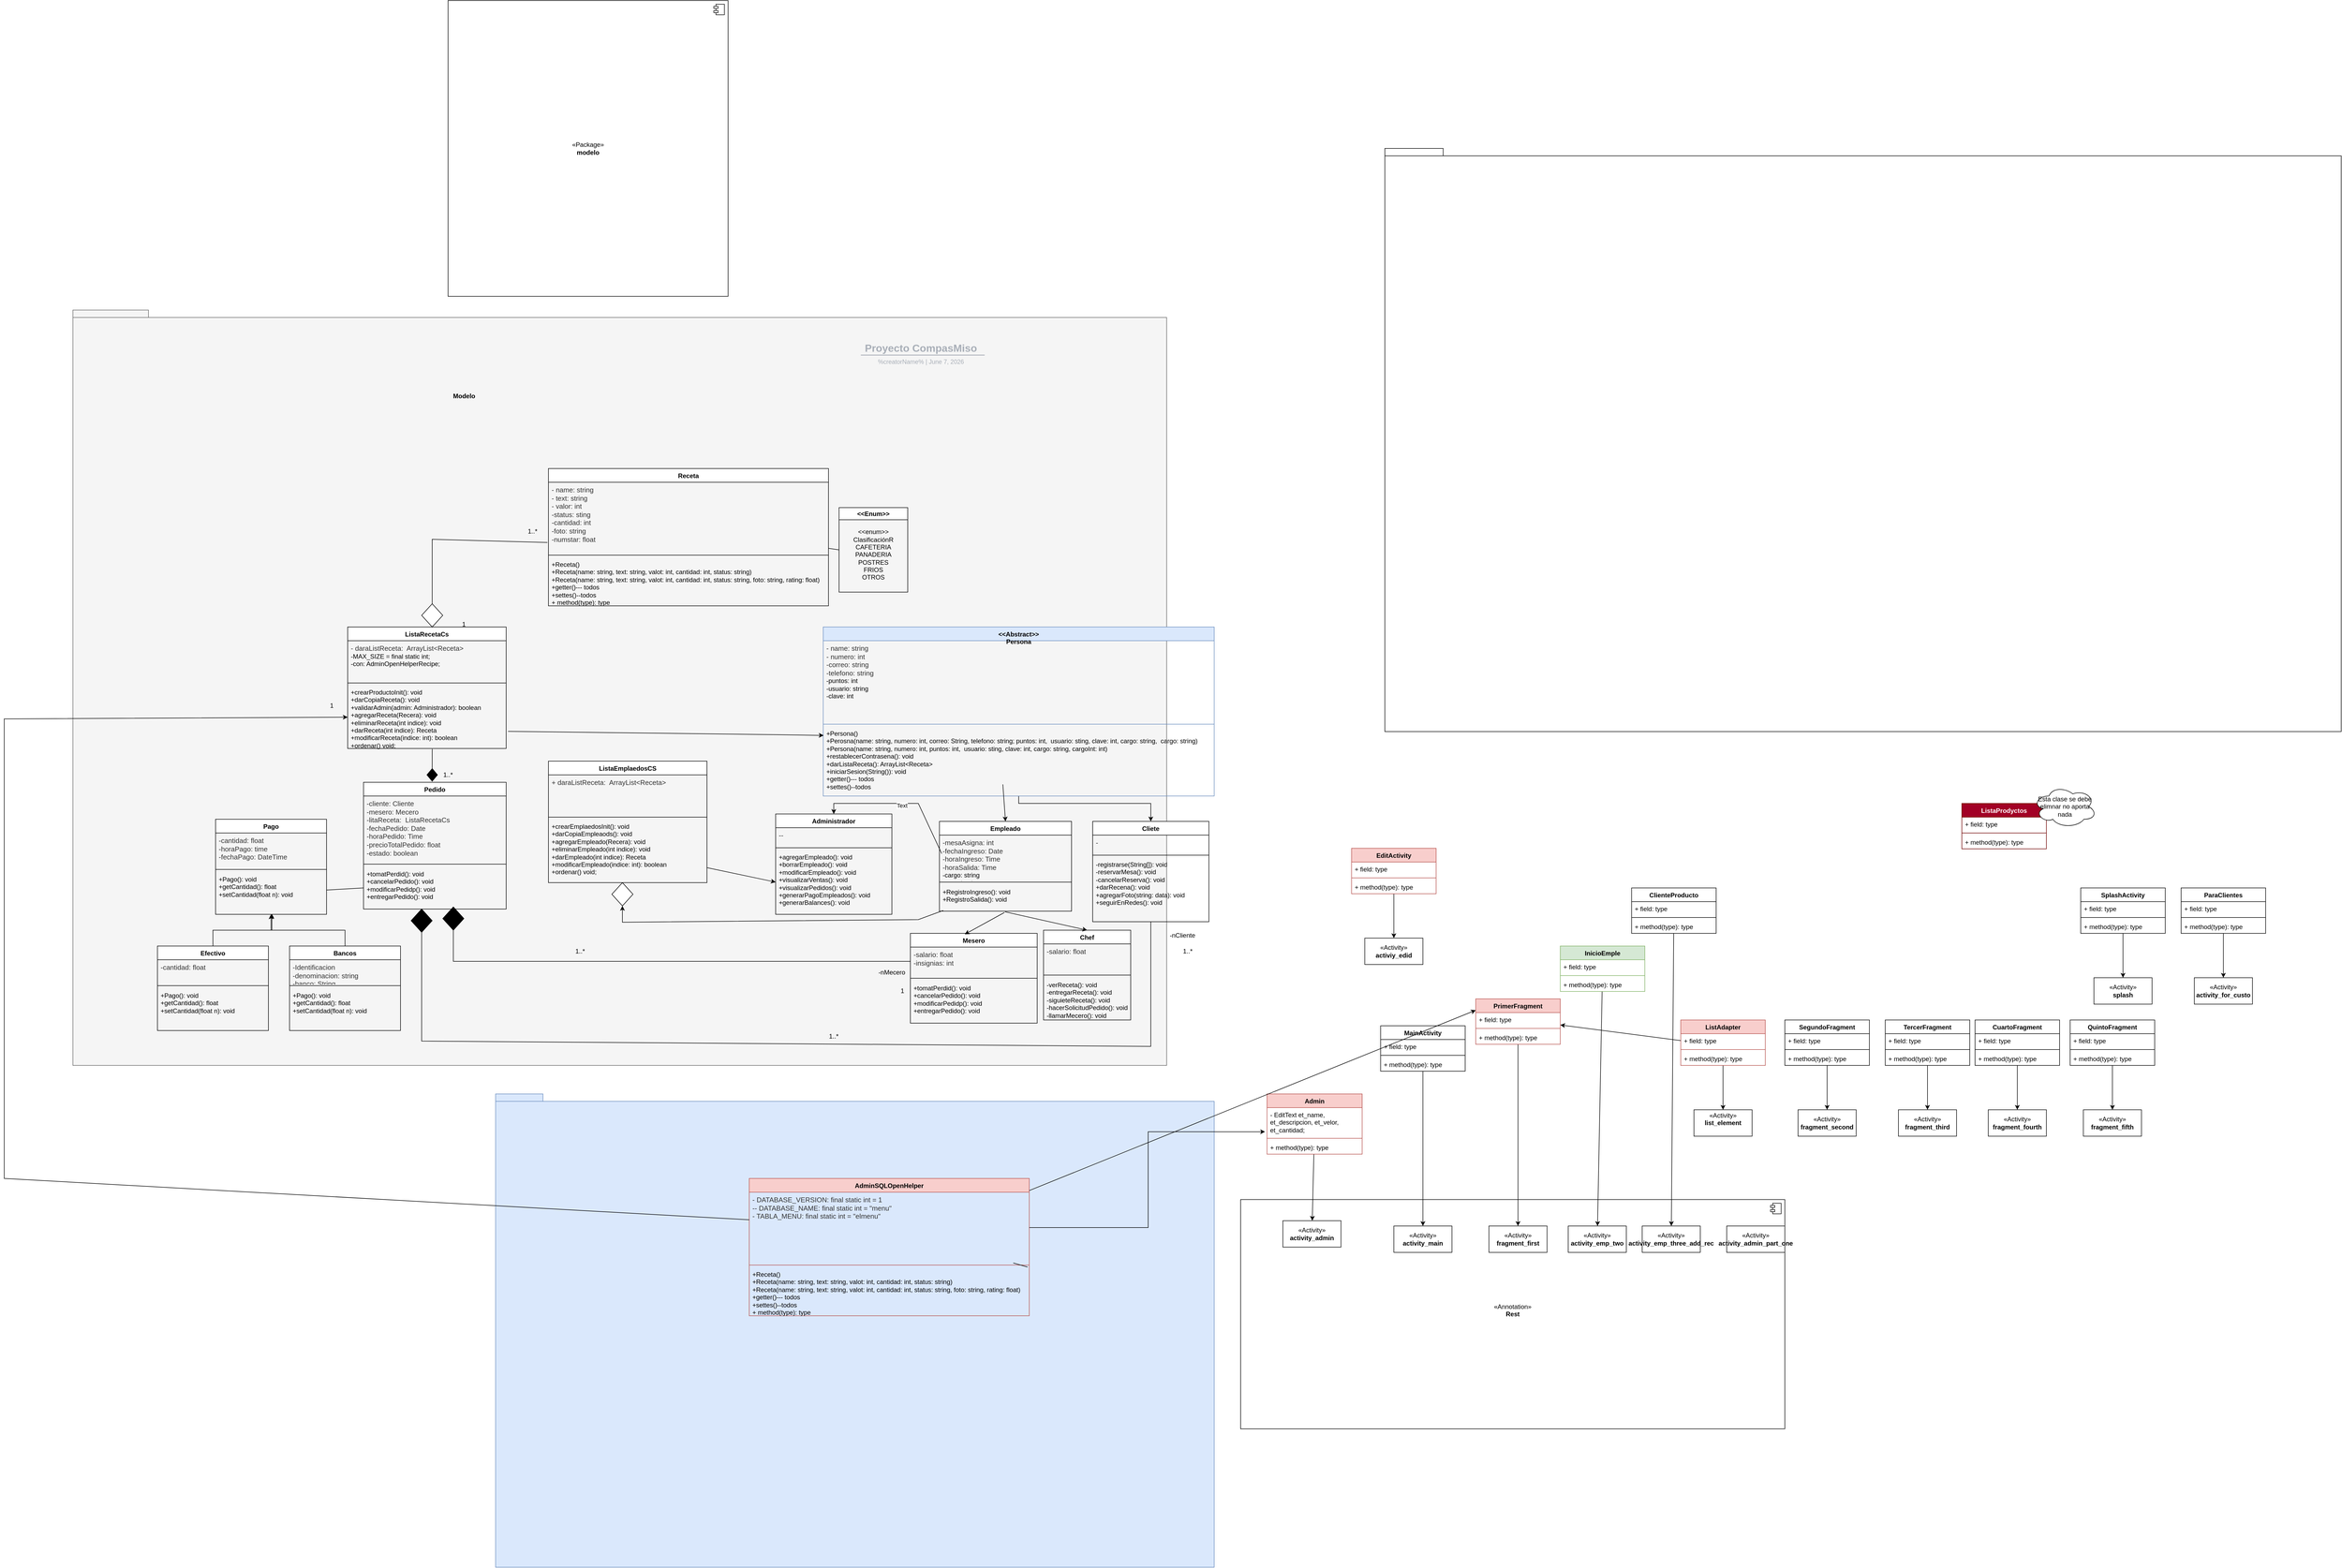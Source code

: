 <mxfile version="24.7.7">
  <diagram name="Página-1" id="rfQc4IOobxPBXET9Sro9">
    <mxGraphModel dx="2689" dy="2839" grid="1" gridSize="10" guides="1" tooltips="1" connect="1" arrows="1" fold="1" page="1" pageScale="1" pageWidth="827" pageHeight="1169" math="0" shadow="0">
      <root>
        <mxCell id="0" />
        <mxCell id="1" parent="0" />
        <mxCell id="oBPGnNYkuoCViNRZtUaH-54" value="«Annotation»&lt;br&gt;&lt;b&gt;Rest&lt;/b&gt;&lt;div&gt;&lt;b&gt;&lt;br&gt;&lt;/b&gt;&lt;/div&gt;" style="html=1;dropTarget=0;whiteSpace=wrap;" parent="1" vertex="1">
          <mxGeometry x="1200" y="1000" width="1030" height="434" as="geometry" />
        </mxCell>
        <mxCell id="oBPGnNYkuoCViNRZtUaH-55" value="" style="shape=module;jettyWidth=8;jettyHeight=4;" parent="oBPGnNYkuoCViNRZtUaH-54" vertex="1">
          <mxGeometry x="1" width="20" height="20" relative="1" as="geometry">
            <mxPoint x="-27" y="7" as="offset" />
          </mxGeometry>
        </mxCell>
        <mxCell id="oBPGnNYkuoCViNRZtUaH-53" value="&lt;p style=&quot;line-height: 100%;&quot;&gt;&lt;br&gt;&lt;/p&gt;" style="shape=folder;fontStyle=1;spacingTop=10;tabWidth=40;tabHeight=14;tabPosition=left;html=1;whiteSpace=wrap;align=left;" parent="1" vertex="1">
          <mxGeometry x="1473" y="-990" width="1810" height="1104" as="geometry" />
        </mxCell>
        <mxCell id="oBPGnNYkuoCViNRZtUaH-40" value="&lt;p style=&quot;line-height: 100%;&quot;&gt;&lt;br&gt;&lt;/p&gt;" style="shape=folder;fontStyle=1;spacingTop=10;tabWidth=40;tabHeight=14;tabPosition=left;html=1;whiteSpace=wrap;align=left;fillColor=#f5f5f5;strokeColor=#666666;fontColor=#333333;" parent="1" vertex="1">
          <mxGeometry x="-1010" y="-684" width="2070" height="1430" as="geometry" />
        </mxCell>
        <mxCell id="AjhI7jwMzzftFtxTKXYH-1" value="Receta" style="swimlane;fontStyle=1;align=center;verticalAlign=top;childLayout=stackLayout;horizontal=1;startSize=26;horizontalStack=0;resizeParent=1;resizeParentMax=0;resizeLast=0;collapsible=1;marginBottom=0;whiteSpace=wrap;html=1;" parent="1" vertex="1">
          <mxGeometry x="-110" y="-384" width="530" height="260" as="geometry" />
        </mxCell>
        <mxCell id="AjhI7jwMzzftFtxTKXYH-2" value="&lt;div&gt;&lt;span style=&quot;color: rgb(51, 51, 51); font-size: 13px;&quot;&gt;- name: string&lt;/span&gt;&lt;br style=&quot;color: rgb(51, 51, 51); font-size: 13px;&quot;&gt;&lt;span style=&quot;color: rgb(51, 51, 51); font-size: 13px;&quot;&gt;- text: string&lt;/span&gt;&lt;br style=&quot;color: rgb(51, 51, 51); font-size: 13px;&quot;&gt;&lt;span style=&quot;color: rgb(51, 51, 51); font-size: 13px;&quot;&gt;- valor: int&lt;/span&gt;&lt;br style=&quot;color: rgb(51, 51, 51); font-size: 13px;&quot;&gt;&lt;span style=&quot;color: rgb(51, 51, 51); font-size: 13px;&quot;&gt;-status: sting&lt;/span&gt;&lt;br&gt;&lt;/div&gt;&lt;div&gt;&lt;span style=&quot;color: rgb(51, 51, 51); font-size: 13px;&quot;&gt;-cantidad: int&lt;/span&gt;&lt;/div&gt;&lt;div&gt;&lt;span style=&quot;color: rgb(51, 51, 51); font-size: 13px;&quot;&gt;-foto: string&lt;/span&gt;&lt;/div&gt;&lt;div&gt;&lt;span style=&quot;color: rgb(51, 51, 51); font-size: 13px;&quot;&gt;-numstar: float&lt;/span&gt;&lt;/div&gt;" style="text;strokeColor=none;fillColor=none;align=left;verticalAlign=top;spacingLeft=4;spacingRight=4;overflow=hidden;rotatable=0;points=[[0,0.5],[1,0.5]];portConstraint=eastwest;whiteSpace=wrap;html=1;" parent="AjhI7jwMzzftFtxTKXYH-1" vertex="1">
          <mxGeometry y="26" width="530" height="134" as="geometry" />
        </mxCell>
        <mxCell id="AjhI7jwMzzftFtxTKXYH-3" value="" style="line;strokeWidth=1;fillColor=none;align=left;verticalAlign=middle;spacingTop=-1;spacingLeft=3;spacingRight=3;rotatable=0;labelPosition=right;points=[];portConstraint=eastwest;strokeColor=inherit;" parent="AjhI7jwMzzftFtxTKXYH-1" vertex="1">
          <mxGeometry y="160" width="530" height="8" as="geometry" />
        </mxCell>
        <mxCell id="AjhI7jwMzzftFtxTKXYH-4" value="&lt;div&gt;+Receta()&lt;br&gt;+Receta(name: string, text: string, valot: int, cantidad: int, status: string)&amp;nbsp;&lt;/div&gt;&lt;div&gt;&lt;div&gt;+Receta(name: string, text: string, valot: int, cantidad: int, status: string, foto: string, rating: float)&amp;nbsp;&lt;/div&gt;&lt;div&gt;+getter()--- todos&lt;/div&gt;&lt;/div&gt;&lt;div&gt;+settes()--todos&lt;/div&gt;+ method(type): type" style="text;strokeColor=none;fillColor=none;align=left;verticalAlign=top;spacingLeft=4;spacingRight=4;overflow=hidden;rotatable=0;points=[[0,0.5],[1,0.5]];portConstraint=eastwest;whiteSpace=wrap;html=1;" parent="AjhI7jwMzzftFtxTKXYH-1" vertex="1">
          <mxGeometry y="168" width="530" height="92" as="geometry" />
        </mxCell>
        <mxCell id="AjhI7jwMzzftFtxTKXYH-6" value="«Activity»&lt;br&gt;&lt;b&gt;activity_main&lt;/b&gt;" style="html=1;whiteSpace=wrap;" parent="1" vertex="1">
          <mxGeometry x="1490" y="1050" width="110" height="50" as="geometry" />
        </mxCell>
        <mxCell id="AjhI7jwMzzftFtxTKXYH-11" style="rounded=0;orthogonalLoop=1;jettySize=auto;html=1;" parent="1" source="AjhI7jwMzzftFtxTKXYH-7" target="AjhI7jwMzzftFtxTKXYH-6" edge="1">
          <mxGeometry relative="1" as="geometry" />
        </mxCell>
        <mxCell id="AjhI7jwMzzftFtxTKXYH-7" value="&lt;div&gt;&lt;span style=&quot;background-color: initial;&quot;&gt;MainActivity&lt;/span&gt;&lt;br&gt;&lt;/div&gt;" style="swimlane;fontStyle=1;align=center;verticalAlign=top;childLayout=stackLayout;horizontal=1;startSize=26;horizontalStack=0;resizeParent=1;resizeParentMax=0;resizeLast=0;collapsible=1;marginBottom=0;whiteSpace=wrap;html=1;" parent="1" vertex="1">
          <mxGeometry x="1465" y="671" width="160" height="86" as="geometry" />
        </mxCell>
        <mxCell id="AjhI7jwMzzftFtxTKXYH-8" value="+ field: type&lt;div&gt;&lt;br&gt;&lt;/div&gt;" style="text;strokeColor=none;fillColor=none;align=left;verticalAlign=top;spacingLeft=4;spacingRight=4;overflow=hidden;rotatable=0;points=[[0,0.5],[1,0.5]];portConstraint=eastwest;whiteSpace=wrap;html=1;" parent="AjhI7jwMzzftFtxTKXYH-7" vertex="1">
          <mxGeometry y="26" width="160" height="26" as="geometry" />
        </mxCell>
        <mxCell id="AjhI7jwMzzftFtxTKXYH-9" value="" style="line;strokeWidth=1;fillColor=none;align=left;verticalAlign=middle;spacingTop=-1;spacingLeft=3;spacingRight=3;rotatable=0;labelPosition=right;points=[];portConstraint=eastwest;strokeColor=inherit;" parent="AjhI7jwMzzftFtxTKXYH-7" vertex="1">
          <mxGeometry y="52" width="160" height="8" as="geometry" />
        </mxCell>
        <mxCell id="AjhI7jwMzzftFtxTKXYH-10" value="+ method(type): type" style="text;strokeColor=none;fillColor=none;align=left;verticalAlign=top;spacingLeft=4;spacingRight=4;overflow=hidden;rotatable=0;points=[[0,0.5],[1,0.5]];portConstraint=eastwest;whiteSpace=wrap;html=1;" parent="AjhI7jwMzzftFtxTKXYH-7" vertex="1">
          <mxGeometry y="60" width="160" height="26" as="geometry" />
        </mxCell>
        <mxCell id="AjhI7jwMzzftFtxTKXYH-12" value="«Activity»&lt;br&gt;&lt;b&gt;activity_emp_two&lt;/b&gt;" style="html=1;whiteSpace=wrap;" parent="1" vertex="1">
          <mxGeometry x="1820" y="1050" width="110" height="50" as="geometry" />
        </mxCell>
        <mxCell id="AjhI7jwMzzftFtxTKXYH-13" style="rounded=0;orthogonalLoop=1;jettySize=auto;html=1;" parent="1" source="AjhI7jwMzzftFtxTKXYH-14" target="AjhI7jwMzzftFtxTKXYH-12" edge="1">
          <mxGeometry relative="1" as="geometry" />
        </mxCell>
        <mxCell id="AjhI7jwMzzftFtxTKXYH-14" value="InicioEmple" style="swimlane;fontStyle=1;align=center;verticalAlign=top;childLayout=stackLayout;horizontal=1;startSize=26;horizontalStack=0;resizeParent=1;resizeParentMax=0;resizeLast=0;collapsible=1;marginBottom=0;whiteSpace=wrap;html=1;fillColor=#d5e8d4;strokeColor=#82b366;" parent="1" vertex="1">
          <mxGeometry x="1805" y="520" width="160" height="86" as="geometry" />
        </mxCell>
        <mxCell id="AjhI7jwMzzftFtxTKXYH-15" value="+ field: type&lt;div&gt;&lt;br&gt;&lt;/div&gt;" style="text;strokeColor=none;fillColor=none;align=left;verticalAlign=top;spacingLeft=4;spacingRight=4;overflow=hidden;rotatable=0;points=[[0,0.5],[1,0.5]];portConstraint=eastwest;whiteSpace=wrap;html=1;" parent="AjhI7jwMzzftFtxTKXYH-14" vertex="1">
          <mxGeometry y="26" width="160" height="26" as="geometry" />
        </mxCell>
        <mxCell id="AjhI7jwMzzftFtxTKXYH-16" value="" style="line;strokeWidth=1;fillColor=none;align=left;verticalAlign=middle;spacingTop=-1;spacingLeft=3;spacingRight=3;rotatable=0;labelPosition=right;points=[];portConstraint=eastwest;strokeColor=inherit;" parent="AjhI7jwMzzftFtxTKXYH-14" vertex="1">
          <mxGeometry y="52" width="160" height="8" as="geometry" />
        </mxCell>
        <mxCell id="AjhI7jwMzzftFtxTKXYH-17" value="+ method(type): type" style="text;strokeColor=none;fillColor=none;align=left;verticalAlign=top;spacingLeft=4;spacingRight=4;overflow=hidden;rotatable=0;points=[[0,0.5],[1,0.5]];portConstraint=eastwest;whiteSpace=wrap;html=1;" parent="AjhI7jwMzzftFtxTKXYH-14" vertex="1">
          <mxGeometry y="60" width="160" height="26" as="geometry" />
        </mxCell>
        <mxCell id="AjhI7jwMzzftFtxTKXYH-18" value="«Activity»&lt;br&gt;&lt;b&gt;activity_emp_three_add_rec&lt;/b&gt;" style="html=1;whiteSpace=wrap;" parent="1" vertex="1">
          <mxGeometry x="1960" y="1050" width="110" height="50" as="geometry" />
        </mxCell>
        <mxCell id="AjhI7jwMzzftFtxTKXYH-19" style="rounded=0;orthogonalLoop=1;jettySize=auto;html=1;" parent="1" source="AjhI7jwMzzftFtxTKXYH-20" target="AjhI7jwMzzftFtxTKXYH-18" edge="1">
          <mxGeometry relative="1" as="geometry" />
        </mxCell>
        <mxCell id="AjhI7jwMzzftFtxTKXYH-20" value="ClienteProducto" style="swimlane;fontStyle=1;align=center;verticalAlign=top;childLayout=stackLayout;horizontal=1;startSize=26;horizontalStack=0;resizeParent=1;resizeParentMax=0;resizeLast=0;collapsible=1;marginBottom=0;whiteSpace=wrap;html=1;" parent="1" vertex="1">
          <mxGeometry x="1940" y="410" width="160" height="86" as="geometry" />
        </mxCell>
        <mxCell id="AjhI7jwMzzftFtxTKXYH-21" value="+ field: type&lt;div&gt;&lt;br&gt;&lt;/div&gt;" style="text;strokeColor=none;fillColor=none;align=left;verticalAlign=top;spacingLeft=4;spacingRight=4;overflow=hidden;rotatable=0;points=[[0,0.5],[1,0.5]];portConstraint=eastwest;whiteSpace=wrap;html=1;" parent="AjhI7jwMzzftFtxTKXYH-20" vertex="1">
          <mxGeometry y="26" width="160" height="26" as="geometry" />
        </mxCell>
        <mxCell id="AjhI7jwMzzftFtxTKXYH-22" value="" style="line;strokeWidth=1;fillColor=none;align=left;verticalAlign=middle;spacingTop=-1;spacingLeft=3;spacingRight=3;rotatable=0;labelPosition=right;points=[];portConstraint=eastwest;strokeColor=inherit;" parent="AjhI7jwMzzftFtxTKXYH-20" vertex="1">
          <mxGeometry y="52" width="160" height="8" as="geometry" />
        </mxCell>
        <mxCell id="AjhI7jwMzzftFtxTKXYH-23" value="+ method(type): type" style="text;strokeColor=none;fillColor=none;align=left;verticalAlign=top;spacingLeft=4;spacingRight=4;overflow=hidden;rotatable=0;points=[[0,0.5],[1,0.5]];portConstraint=eastwest;whiteSpace=wrap;html=1;" parent="AjhI7jwMzzftFtxTKXYH-20" vertex="1">
          <mxGeometry y="60" width="160" height="26" as="geometry" />
        </mxCell>
        <mxCell id="AjhI7jwMzzftFtxTKXYH-24" value="«Activity»&lt;br&gt;&lt;b&gt;activity_admin_part_one&lt;/b&gt;" style="html=1;whiteSpace=wrap;" parent="1" vertex="1">
          <mxGeometry x="2120" y="1050" width="110" height="50" as="geometry" />
        </mxCell>
        <mxCell id="AjhI7jwMzzftFtxTKXYH-26" value="ListaProdyctos" style="swimlane;fontStyle=1;align=center;verticalAlign=top;childLayout=stackLayout;horizontal=1;startSize=26;horizontalStack=0;resizeParent=1;resizeParentMax=0;resizeLast=0;collapsible=1;marginBottom=0;whiteSpace=wrap;html=1;fillColor=#a20025;strokeColor=#6F0000;fontColor=#ffffff;" parent="1" vertex="1">
          <mxGeometry x="2565" y="250" width="160" height="86" as="geometry" />
        </mxCell>
        <mxCell id="AjhI7jwMzzftFtxTKXYH-27" value="+ field: type&lt;div&gt;&lt;br&gt;&lt;/div&gt;" style="text;strokeColor=none;fillColor=none;align=left;verticalAlign=top;spacingLeft=4;spacingRight=4;overflow=hidden;rotatable=0;points=[[0,0.5],[1,0.5]];portConstraint=eastwest;whiteSpace=wrap;html=1;" parent="AjhI7jwMzzftFtxTKXYH-26" vertex="1">
          <mxGeometry y="26" width="160" height="26" as="geometry" />
        </mxCell>
        <mxCell id="AjhI7jwMzzftFtxTKXYH-28" value="" style="line;strokeWidth=1;fillColor=none;align=left;verticalAlign=middle;spacingTop=-1;spacingLeft=3;spacingRight=3;rotatable=0;labelPosition=right;points=[];portConstraint=eastwest;strokeColor=inherit;" parent="AjhI7jwMzzftFtxTKXYH-26" vertex="1">
          <mxGeometry y="52" width="160" height="8" as="geometry" />
        </mxCell>
        <mxCell id="AjhI7jwMzzftFtxTKXYH-29" value="+ method(type): type" style="text;strokeColor=none;fillColor=none;align=left;verticalAlign=top;spacingLeft=4;spacingRight=4;overflow=hidden;rotatable=0;points=[[0,0.5],[1,0.5]];portConstraint=eastwest;whiteSpace=wrap;html=1;" parent="AjhI7jwMzzftFtxTKXYH-26" vertex="1">
          <mxGeometry y="60" width="160" height="26" as="geometry" />
        </mxCell>
        <mxCell id="AjhI7jwMzzftFtxTKXYH-30" value="«Activity»&lt;br&gt;&lt;b&gt;activity_admin&lt;/b&gt;" style="html=1;whiteSpace=wrap;" parent="1" vertex="1">
          <mxGeometry x="1280" y="1040" width="110" height="50" as="geometry" />
        </mxCell>
        <mxCell id="AjhI7jwMzzftFtxTKXYH-31" style="rounded=0;orthogonalLoop=1;jettySize=auto;html=1;" parent="1" source="AjhI7jwMzzftFtxTKXYH-32" target="AjhI7jwMzzftFtxTKXYH-30" edge="1">
          <mxGeometry relative="1" as="geometry" />
        </mxCell>
        <mxCell id="AjhI7jwMzzftFtxTKXYH-32" value="Admin" style="swimlane;fontStyle=1;align=center;verticalAlign=top;childLayout=stackLayout;horizontal=1;startSize=26;horizontalStack=0;resizeParent=1;resizeParentMax=0;resizeLast=0;collapsible=1;marginBottom=0;whiteSpace=wrap;html=1;fillColor=#f8cecc;strokeColor=#b85450;" parent="1" vertex="1">
          <mxGeometry x="1250" y="800" width="180" height="114" as="geometry" />
        </mxCell>
        <mxCell id="AjhI7jwMzzftFtxTKXYH-33" value="&lt;div&gt;- EditText et_name, et_descripcion, et_velor, et_cantidad;&lt;/div&gt;" style="text;strokeColor=none;fillColor=none;align=left;verticalAlign=top;spacingLeft=4;spacingRight=4;overflow=hidden;rotatable=0;points=[[0,0.5],[1,0.5]];portConstraint=eastwest;whiteSpace=wrap;html=1;" parent="AjhI7jwMzzftFtxTKXYH-32" vertex="1">
          <mxGeometry y="26" width="180" height="54" as="geometry" />
        </mxCell>
        <mxCell id="AjhI7jwMzzftFtxTKXYH-34" value="" style="line;strokeWidth=1;fillColor=none;align=left;verticalAlign=middle;spacingTop=-1;spacingLeft=3;spacingRight=3;rotatable=0;labelPosition=right;points=[];portConstraint=eastwest;strokeColor=inherit;" parent="AjhI7jwMzzftFtxTKXYH-32" vertex="1">
          <mxGeometry y="80" width="180" height="8" as="geometry" />
        </mxCell>
        <mxCell id="AjhI7jwMzzftFtxTKXYH-35" value="+ method(type): type" style="text;strokeColor=none;fillColor=none;align=left;verticalAlign=top;spacingLeft=4;spacingRight=4;overflow=hidden;rotatable=0;points=[[0,0.5],[1,0.5]];portConstraint=eastwest;whiteSpace=wrap;html=1;" parent="AjhI7jwMzzftFtxTKXYH-32" vertex="1">
          <mxGeometry y="88" width="180" height="26" as="geometry" />
        </mxCell>
        <mxCell id="AjhI7jwMzzftFtxTKXYH-36" value="«Activity»&lt;br&gt;&lt;b&gt;activity_for_custo&lt;/b&gt;" style="html=1;whiteSpace=wrap;" parent="1" vertex="1">
          <mxGeometry x="3005" y="580" width="110" height="50" as="geometry" />
        </mxCell>
        <mxCell id="AjhI7jwMzzftFtxTKXYH-37" style="rounded=0;orthogonalLoop=1;jettySize=auto;html=1;" parent="1" source="AjhI7jwMzzftFtxTKXYH-38" target="AjhI7jwMzzftFtxTKXYH-36" edge="1">
          <mxGeometry relative="1" as="geometry" />
        </mxCell>
        <mxCell id="AjhI7jwMzzftFtxTKXYH-38" value="ParaClientes" style="swimlane;fontStyle=1;align=center;verticalAlign=top;childLayout=stackLayout;horizontal=1;startSize=26;horizontalStack=0;resizeParent=1;resizeParentMax=0;resizeLast=0;collapsible=1;marginBottom=0;whiteSpace=wrap;html=1;" parent="1" vertex="1">
          <mxGeometry x="2980" y="410" width="160" height="86" as="geometry" />
        </mxCell>
        <mxCell id="AjhI7jwMzzftFtxTKXYH-39" value="+ field: type&lt;div&gt;&lt;br&gt;&lt;/div&gt;" style="text;strokeColor=none;fillColor=none;align=left;verticalAlign=top;spacingLeft=4;spacingRight=4;overflow=hidden;rotatable=0;points=[[0,0.5],[1,0.5]];portConstraint=eastwest;whiteSpace=wrap;html=1;" parent="AjhI7jwMzzftFtxTKXYH-38" vertex="1">
          <mxGeometry y="26" width="160" height="26" as="geometry" />
        </mxCell>
        <mxCell id="AjhI7jwMzzftFtxTKXYH-40" value="" style="line;strokeWidth=1;fillColor=none;align=left;verticalAlign=middle;spacingTop=-1;spacingLeft=3;spacingRight=3;rotatable=0;labelPosition=right;points=[];portConstraint=eastwest;strokeColor=inherit;" parent="AjhI7jwMzzftFtxTKXYH-38" vertex="1">
          <mxGeometry y="52" width="160" height="8" as="geometry" />
        </mxCell>
        <mxCell id="AjhI7jwMzzftFtxTKXYH-41" value="+ method(type): type" style="text;strokeColor=none;fillColor=none;align=left;verticalAlign=top;spacingLeft=4;spacingRight=4;overflow=hidden;rotatable=0;points=[[0,0.5],[1,0.5]];portConstraint=eastwest;whiteSpace=wrap;html=1;" parent="AjhI7jwMzzftFtxTKXYH-38" vertex="1">
          <mxGeometry y="60" width="160" height="26" as="geometry" />
        </mxCell>
        <mxCell id="AjhI7jwMzzftFtxTKXYH-42" value="«Activity»&lt;br&gt;&lt;b&gt;fragment_first&lt;/b&gt;" style="html=1;whiteSpace=wrap;" parent="1" vertex="1">
          <mxGeometry x="1670" y="1050" width="110" height="50" as="geometry" />
        </mxCell>
        <mxCell id="AjhI7jwMzzftFtxTKXYH-43" style="rounded=0;orthogonalLoop=1;jettySize=auto;html=1;" parent="1" source="AjhI7jwMzzftFtxTKXYH-44" target="AjhI7jwMzzftFtxTKXYH-42" edge="1">
          <mxGeometry relative="1" as="geometry" />
        </mxCell>
        <mxCell id="AjhI7jwMzzftFtxTKXYH-44" value="PrimerFragment&lt;div&gt;&lt;br&gt;&lt;/div&gt;" style="swimlane;fontStyle=1;align=center;verticalAlign=top;childLayout=stackLayout;horizontal=1;startSize=26;horizontalStack=0;resizeParent=1;resizeParentMax=0;resizeLast=0;collapsible=1;marginBottom=0;whiteSpace=wrap;html=1;fillColor=#f8cecc;strokeColor=#b85450;" parent="1" vertex="1">
          <mxGeometry x="1645" y="620" width="160" height="86" as="geometry" />
        </mxCell>
        <mxCell id="AjhI7jwMzzftFtxTKXYH-45" value="+ field: type&lt;div&gt;&lt;br&gt;&lt;/div&gt;" style="text;strokeColor=none;fillColor=none;align=left;verticalAlign=top;spacingLeft=4;spacingRight=4;overflow=hidden;rotatable=0;points=[[0,0.5],[1,0.5]];portConstraint=eastwest;whiteSpace=wrap;html=1;" parent="AjhI7jwMzzftFtxTKXYH-44" vertex="1">
          <mxGeometry y="26" width="160" height="26" as="geometry" />
        </mxCell>
        <mxCell id="AjhI7jwMzzftFtxTKXYH-46" value="" style="line;strokeWidth=1;fillColor=none;align=left;verticalAlign=middle;spacingTop=-1;spacingLeft=3;spacingRight=3;rotatable=0;labelPosition=right;points=[];portConstraint=eastwest;strokeColor=inherit;" parent="AjhI7jwMzzftFtxTKXYH-44" vertex="1">
          <mxGeometry y="52" width="160" height="8" as="geometry" />
        </mxCell>
        <mxCell id="AjhI7jwMzzftFtxTKXYH-47" value="+ method(type): type" style="text;strokeColor=none;fillColor=none;align=left;verticalAlign=top;spacingLeft=4;spacingRight=4;overflow=hidden;rotatable=0;points=[[0,0.5],[1,0.5]];portConstraint=eastwest;whiteSpace=wrap;html=1;" parent="AjhI7jwMzzftFtxTKXYH-44" vertex="1">
          <mxGeometry y="60" width="160" height="26" as="geometry" />
        </mxCell>
        <mxCell id="AjhI7jwMzzftFtxTKXYH-49" value="«Activity»&lt;br&gt;&lt;b&gt;fragment_second&lt;/b&gt;" style="html=1;whiteSpace=wrap;" parent="1" vertex="1">
          <mxGeometry x="2255" y="830" width="110" height="50" as="geometry" />
        </mxCell>
        <mxCell id="AjhI7jwMzzftFtxTKXYH-50" style="rounded=0;orthogonalLoop=1;jettySize=auto;html=1;" parent="1" source="AjhI7jwMzzftFtxTKXYH-51" target="AjhI7jwMzzftFtxTKXYH-49" edge="1">
          <mxGeometry relative="1" as="geometry" />
        </mxCell>
        <mxCell id="AjhI7jwMzzftFtxTKXYH-51" value="SegundoFragment&lt;div&gt;&lt;br&gt;&lt;/div&gt;" style="swimlane;fontStyle=1;align=center;verticalAlign=top;childLayout=stackLayout;horizontal=1;startSize=26;horizontalStack=0;resizeParent=1;resizeParentMax=0;resizeLast=0;collapsible=1;marginBottom=0;whiteSpace=wrap;html=1;" parent="1" vertex="1">
          <mxGeometry x="2230" y="660" width="160" height="86" as="geometry" />
        </mxCell>
        <mxCell id="AjhI7jwMzzftFtxTKXYH-52" value="+ field: type&lt;div&gt;&lt;br&gt;&lt;/div&gt;" style="text;strokeColor=none;fillColor=none;align=left;verticalAlign=top;spacingLeft=4;spacingRight=4;overflow=hidden;rotatable=0;points=[[0,0.5],[1,0.5]];portConstraint=eastwest;whiteSpace=wrap;html=1;" parent="AjhI7jwMzzftFtxTKXYH-51" vertex="1">
          <mxGeometry y="26" width="160" height="26" as="geometry" />
        </mxCell>
        <mxCell id="AjhI7jwMzzftFtxTKXYH-53" value="" style="line;strokeWidth=1;fillColor=none;align=left;verticalAlign=middle;spacingTop=-1;spacingLeft=3;spacingRight=3;rotatable=0;labelPosition=right;points=[];portConstraint=eastwest;strokeColor=inherit;" parent="AjhI7jwMzzftFtxTKXYH-51" vertex="1">
          <mxGeometry y="52" width="160" height="8" as="geometry" />
        </mxCell>
        <mxCell id="AjhI7jwMzzftFtxTKXYH-54" value="+ method(type): type" style="text;strokeColor=none;fillColor=none;align=left;verticalAlign=top;spacingLeft=4;spacingRight=4;overflow=hidden;rotatable=0;points=[[0,0.5],[1,0.5]];portConstraint=eastwest;whiteSpace=wrap;html=1;" parent="AjhI7jwMzzftFtxTKXYH-51" vertex="1">
          <mxGeometry y="60" width="160" height="26" as="geometry" />
        </mxCell>
        <mxCell id="AjhI7jwMzzftFtxTKXYH-55" value="«Activity»&lt;br&gt;&lt;b&gt;fragment_third&lt;/b&gt;" style="html=1;whiteSpace=wrap;" parent="1" vertex="1">
          <mxGeometry x="2445" y="830" width="110" height="50" as="geometry" />
        </mxCell>
        <mxCell id="AjhI7jwMzzftFtxTKXYH-56" style="rounded=0;orthogonalLoop=1;jettySize=auto;html=1;" parent="1" source="AjhI7jwMzzftFtxTKXYH-57" target="AjhI7jwMzzftFtxTKXYH-55" edge="1">
          <mxGeometry relative="1" as="geometry" />
        </mxCell>
        <mxCell id="AjhI7jwMzzftFtxTKXYH-57" value="TercerFragment&lt;div&gt;&lt;br&gt;&lt;/div&gt;" style="swimlane;fontStyle=1;align=center;verticalAlign=top;childLayout=stackLayout;horizontal=1;startSize=26;horizontalStack=0;resizeParent=1;resizeParentMax=0;resizeLast=0;collapsible=1;marginBottom=0;whiteSpace=wrap;html=1;" parent="1" vertex="1">
          <mxGeometry x="2420" y="660" width="160" height="86" as="geometry" />
        </mxCell>
        <mxCell id="AjhI7jwMzzftFtxTKXYH-58" value="+ field: type&lt;div&gt;&lt;br&gt;&lt;/div&gt;" style="text;strokeColor=none;fillColor=none;align=left;verticalAlign=top;spacingLeft=4;spacingRight=4;overflow=hidden;rotatable=0;points=[[0,0.5],[1,0.5]];portConstraint=eastwest;whiteSpace=wrap;html=1;" parent="AjhI7jwMzzftFtxTKXYH-57" vertex="1">
          <mxGeometry y="26" width="160" height="26" as="geometry" />
        </mxCell>
        <mxCell id="AjhI7jwMzzftFtxTKXYH-59" value="" style="line;strokeWidth=1;fillColor=none;align=left;verticalAlign=middle;spacingTop=-1;spacingLeft=3;spacingRight=3;rotatable=0;labelPosition=right;points=[];portConstraint=eastwest;strokeColor=inherit;" parent="AjhI7jwMzzftFtxTKXYH-57" vertex="1">
          <mxGeometry y="52" width="160" height="8" as="geometry" />
        </mxCell>
        <mxCell id="AjhI7jwMzzftFtxTKXYH-60" value="+ method(type): type" style="text;strokeColor=none;fillColor=none;align=left;verticalAlign=top;spacingLeft=4;spacingRight=4;overflow=hidden;rotatable=0;points=[[0,0.5],[1,0.5]];portConstraint=eastwest;whiteSpace=wrap;html=1;" parent="AjhI7jwMzzftFtxTKXYH-57" vertex="1">
          <mxGeometry y="60" width="160" height="26" as="geometry" />
        </mxCell>
        <mxCell id="AjhI7jwMzzftFtxTKXYH-62" value="«Activity»&lt;br&gt;&lt;b&gt;fragment_fourth&lt;/b&gt;" style="html=1;whiteSpace=wrap;" parent="1" vertex="1">
          <mxGeometry x="2615" y="830" width="110" height="50" as="geometry" />
        </mxCell>
        <mxCell id="AjhI7jwMzzftFtxTKXYH-63" style="rounded=0;orthogonalLoop=1;jettySize=auto;html=1;" parent="1" source="AjhI7jwMzzftFtxTKXYH-64" target="AjhI7jwMzzftFtxTKXYH-62" edge="1">
          <mxGeometry relative="1" as="geometry" />
        </mxCell>
        <mxCell id="AjhI7jwMzzftFtxTKXYH-64" value="CuartoFragment&lt;div&gt;&lt;br&gt;&lt;/div&gt;" style="swimlane;fontStyle=1;align=center;verticalAlign=top;childLayout=stackLayout;horizontal=1;startSize=26;horizontalStack=0;resizeParent=1;resizeParentMax=0;resizeLast=0;collapsible=1;marginBottom=0;whiteSpace=wrap;html=1;" parent="1" vertex="1">
          <mxGeometry x="2590" y="660" width="160" height="86" as="geometry" />
        </mxCell>
        <mxCell id="AjhI7jwMzzftFtxTKXYH-65" value="+ field: type&lt;div&gt;&lt;br&gt;&lt;/div&gt;" style="text;strokeColor=none;fillColor=none;align=left;verticalAlign=top;spacingLeft=4;spacingRight=4;overflow=hidden;rotatable=0;points=[[0,0.5],[1,0.5]];portConstraint=eastwest;whiteSpace=wrap;html=1;" parent="AjhI7jwMzzftFtxTKXYH-64" vertex="1">
          <mxGeometry y="26" width="160" height="26" as="geometry" />
        </mxCell>
        <mxCell id="AjhI7jwMzzftFtxTKXYH-66" value="" style="line;strokeWidth=1;fillColor=none;align=left;verticalAlign=middle;spacingTop=-1;spacingLeft=3;spacingRight=3;rotatable=0;labelPosition=right;points=[];portConstraint=eastwest;strokeColor=inherit;" parent="AjhI7jwMzzftFtxTKXYH-64" vertex="1">
          <mxGeometry y="52" width="160" height="8" as="geometry" />
        </mxCell>
        <mxCell id="AjhI7jwMzzftFtxTKXYH-67" value="+ method(type): type" style="text;strokeColor=none;fillColor=none;align=left;verticalAlign=top;spacingLeft=4;spacingRight=4;overflow=hidden;rotatable=0;points=[[0,0.5],[1,0.5]];portConstraint=eastwest;whiteSpace=wrap;html=1;" parent="AjhI7jwMzzftFtxTKXYH-64" vertex="1">
          <mxGeometry y="60" width="160" height="26" as="geometry" />
        </mxCell>
        <mxCell id="AjhI7jwMzzftFtxTKXYH-68" value="«Activity»&lt;br&gt;&lt;b&gt;fragment_fifth&lt;/b&gt;" style="html=1;whiteSpace=wrap;" parent="1" vertex="1">
          <mxGeometry x="2795" y="830" width="110" height="50" as="geometry" />
        </mxCell>
        <mxCell id="AjhI7jwMzzftFtxTKXYH-69" style="rounded=0;orthogonalLoop=1;jettySize=auto;html=1;" parent="1" source="AjhI7jwMzzftFtxTKXYH-70" target="AjhI7jwMzzftFtxTKXYH-68" edge="1">
          <mxGeometry relative="1" as="geometry" />
        </mxCell>
        <mxCell id="AjhI7jwMzzftFtxTKXYH-70" value="QuintoFragment&lt;div&gt;&lt;br&gt;&lt;/div&gt;" style="swimlane;fontStyle=1;align=center;verticalAlign=top;childLayout=stackLayout;horizontal=1;startSize=26;horizontalStack=0;resizeParent=1;resizeParentMax=0;resizeLast=0;collapsible=1;marginBottom=0;whiteSpace=wrap;html=1;" parent="1" vertex="1">
          <mxGeometry x="2770" y="660" width="160" height="86" as="geometry" />
        </mxCell>
        <mxCell id="AjhI7jwMzzftFtxTKXYH-71" value="+ field: type&lt;div&gt;&lt;br&gt;&lt;/div&gt;" style="text;strokeColor=none;fillColor=none;align=left;verticalAlign=top;spacingLeft=4;spacingRight=4;overflow=hidden;rotatable=0;points=[[0,0.5],[1,0.5]];portConstraint=eastwest;whiteSpace=wrap;html=1;" parent="AjhI7jwMzzftFtxTKXYH-70" vertex="1">
          <mxGeometry y="26" width="160" height="26" as="geometry" />
        </mxCell>
        <mxCell id="AjhI7jwMzzftFtxTKXYH-72" value="" style="line;strokeWidth=1;fillColor=none;align=left;verticalAlign=middle;spacingTop=-1;spacingLeft=3;spacingRight=3;rotatable=0;labelPosition=right;points=[];portConstraint=eastwest;strokeColor=inherit;" parent="AjhI7jwMzzftFtxTKXYH-70" vertex="1">
          <mxGeometry y="52" width="160" height="8" as="geometry" />
        </mxCell>
        <mxCell id="AjhI7jwMzzftFtxTKXYH-73" value="+ method(type): type" style="text;strokeColor=none;fillColor=none;align=left;verticalAlign=top;spacingLeft=4;spacingRight=4;overflow=hidden;rotatable=0;points=[[0,0.5],[1,0.5]];portConstraint=eastwest;whiteSpace=wrap;html=1;" parent="AjhI7jwMzzftFtxTKXYH-70" vertex="1">
          <mxGeometry y="60" width="160" height="26" as="geometry" />
        </mxCell>
        <mxCell id="AjhI7jwMzzftFtxTKXYH-74" value="«Activity»&lt;br&gt;&lt;b&gt;list_element&lt;/b&gt;&lt;div&gt;&lt;b&gt;&lt;br&gt;&lt;/b&gt;&lt;/div&gt;" style="html=1;whiteSpace=wrap;" parent="1" vertex="1">
          <mxGeometry x="2058" y="830" width="110" height="50" as="geometry" />
        </mxCell>
        <mxCell id="AjhI7jwMzzftFtxTKXYH-75" style="rounded=0;orthogonalLoop=1;jettySize=auto;html=1;" parent="1" source="AjhI7jwMzzftFtxTKXYH-76" target="AjhI7jwMzzftFtxTKXYH-74" edge="1">
          <mxGeometry relative="1" as="geometry" />
        </mxCell>
        <mxCell id="AjhI7jwMzzftFtxTKXYH-76" value="&lt;div&gt;ListAdapter&lt;/div&gt;" style="swimlane;fontStyle=1;align=center;verticalAlign=top;childLayout=stackLayout;horizontal=1;startSize=26;horizontalStack=0;resizeParent=1;resizeParentMax=0;resizeLast=0;collapsible=1;marginBottom=0;whiteSpace=wrap;html=1;fillColor=#f8cecc;strokeColor=#b85450;" parent="1" vertex="1">
          <mxGeometry x="2033" y="660" width="160" height="86" as="geometry" />
        </mxCell>
        <mxCell id="AjhI7jwMzzftFtxTKXYH-77" value="+ field: type&lt;div&gt;&lt;br&gt;&lt;/div&gt;" style="text;strokeColor=none;fillColor=none;align=left;verticalAlign=top;spacingLeft=4;spacingRight=4;overflow=hidden;rotatable=0;points=[[0,0.5],[1,0.5]];portConstraint=eastwest;whiteSpace=wrap;html=1;" parent="AjhI7jwMzzftFtxTKXYH-76" vertex="1">
          <mxGeometry y="26" width="160" height="26" as="geometry" />
        </mxCell>
        <mxCell id="AjhI7jwMzzftFtxTKXYH-78" value="" style="line;strokeWidth=1;fillColor=none;align=left;verticalAlign=middle;spacingTop=-1;spacingLeft=3;spacingRight=3;rotatable=0;labelPosition=right;points=[];portConstraint=eastwest;strokeColor=inherit;" parent="AjhI7jwMzzftFtxTKXYH-76" vertex="1">
          <mxGeometry y="52" width="160" height="8" as="geometry" />
        </mxCell>
        <mxCell id="AjhI7jwMzzftFtxTKXYH-79" value="+ method(type): type" style="text;strokeColor=none;fillColor=none;align=left;verticalAlign=top;spacingLeft=4;spacingRight=4;overflow=hidden;rotatable=0;points=[[0,0.5],[1,0.5]];portConstraint=eastwest;whiteSpace=wrap;html=1;" parent="AjhI7jwMzzftFtxTKXYH-76" vertex="1">
          <mxGeometry y="60" width="160" height="26" as="geometry" />
        </mxCell>
        <mxCell id="oBPGnNYkuoCViNRZtUaH-6" value="" style="group;dropTarget=0;pointerEvents=0;" parent="1" vertex="1">
          <mxGeometry x="275" y="-629" width="530" height="45" as="geometry" />
        </mxCell>
        <mxCell id="oBPGnNYkuoCViNRZtUaH-7" value="Proyecto CompasMiso" style="points=[[0.688,0.967,0]];html=1;overflow=block;blockSpacing=1;whiteSpace=wrap;fontSize=19.7;fontColor=#a9afb8;fontStyle=1;align=center;spacingLeft=7;spacingRight=7;spacingTop=2;spacing=3;strokeOpacity=0;fillOpacity=0;rounded=1;absoluteArcSize=1;arcSize=12;fillColor=#ffffff;strokeWidth=1.5;lucidId=U7PNEHNEvIEY;" parent="oBPGnNYkuoCViNRZtUaH-6" vertex="1">
          <mxGeometry width="640" height="31" as="geometry" />
        </mxCell>
        <UserObject label="%creatorName%  |  %date{mmmm d, yyyy}%" placeholders="1" id="oBPGnNYkuoCViNRZtUaH-8">
          <mxCell style="html=1;overflow=block;blockSpacing=1;whiteSpace=wrap;fontSize=11.5;fontColor=#a9afb8;align=center;spacingLeft=7;spacingRight=7;spacingTop=2;spacing=3;strokeOpacity=0;fillOpacity=0;rounded=1;absoluteArcSize=1;arcSize=12;fillColor=#ffffff;strokeWidth=1.5;lucidId=U7PNwYMRwzRe;" parent="oBPGnNYkuoCViNRZtUaH-6" vertex="1">
            <mxGeometry y="31" width="640" height="14" as="geometry" />
          </mxCell>
        </UserObject>
        <mxCell id="oBPGnNYkuoCViNRZtUaH-9" value="" style="html=1;jettySize=18;whiteSpace=wrap;fontSize=13;fontFamily=Helvetica;strokeColor=#a9afb8;strokeOpacity=100;strokeWidth=1.5;rounded=0;startArrow=none;endArrow=none;entryX=0.688;entryY=0.967;entryPerimeter=0;lucidId=U7PNrnxMDtur;" parent="oBPGnNYkuoCViNRZtUaH-6" target="oBPGnNYkuoCViNRZtUaH-7" edge="1">
          <mxGeometry width="100" height="100" relative="1" as="geometry">
            <Array as="points" />
            <mxPoint x="206" y="30" as="sourcePoint" />
          </mxGeometry>
        </mxCell>
        <mxCell id="oBPGnNYkuoCViNRZtUaH-10" value="ListaRecetaCs" style="swimlane;fontStyle=1;align=center;verticalAlign=top;childLayout=stackLayout;horizontal=1;startSize=26;horizontalStack=0;resizeParent=1;resizeParentMax=0;resizeLast=0;collapsible=1;marginBottom=0;whiteSpace=wrap;html=1;" parent="1" vertex="1">
          <mxGeometry x="-490" y="-84" width="300" height="230" as="geometry" />
        </mxCell>
        <mxCell id="oBPGnNYkuoCViNRZtUaH-11" value="&lt;div&gt;&lt;span style=&quot;font-size: 13px; color: rgb(51, 51, 51); background-color: initial;&quot;&gt;- daraListReceta:&amp;nbsp; ArrayList&amp;lt;Receta&amp;gt;&lt;/span&gt;&lt;/div&gt;&lt;div&gt;-MAX_SIZE = final static int;&lt;/div&gt;&lt;div&gt;-con: AdminOpenHelperRecipe;&lt;/div&gt;&lt;div&gt;&lt;br&gt;&lt;/div&gt;" style="text;strokeColor=none;fillColor=none;align=left;verticalAlign=top;spacingLeft=4;spacingRight=4;overflow=hidden;rotatable=0;points=[[0,0.5],[1,0.5]];portConstraint=eastwest;whiteSpace=wrap;html=1;" parent="oBPGnNYkuoCViNRZtUaH-10" vertex="1">
          <mxGeometry y="26" width="300" height="76" as="geometry" />
        </mxCell>
        <mxCell id="oBPGnNYkuoCViNRZtUaH-12" value="" style="line;strokeWidth=1;fillColor=none;align=left;verticalAlign=middle;spacingTop=-1;spacingLeft=3;spacingRight=3;rotatable=0;labelPosition=right;points=[];portConstraint=eastwest;strokeColor=inherit;" parent="oBPGnNYkuoCViNRZtUaH-10" vertex="1">
          <mxGeometry y="102" width="300" height="8" as="geometry" />
        </mxCell>
        <mxCell id="oBPGnNYkuoCViNRZtUaH-13" value="&lt;div&gt;+crearProductoInit(): void&lt;/div&gt;&lt;div&gt;+darCopiaReceta(): void&lt;/div&gt;&lt;div&gt;+validarAdmin(admin: Administrador): boolean&lt;/div&gt;&lt;div&gt;+agregarReceta(Recera): void&lt;/div&gt;&lt;div&gt;+eliminarReceta(int indice): void&lt;/div&gt;&lt;div&gt;+darReceta(int indice): Receta&lt;/div&gt;&lt;div&gt;+modificarReceta(indice: int): boolean&lt;/div&gt;&lt;div&gt;+ordenar() void;&lt;/div&gt;" style="text;strokeColor=none;fillColor=none;align=left;verticalAlign=top;spacingLeft=4;spacingRight=4;overflow=hidden;rotatable=0;points=[[0,0.5],[1,0.5]];portConstraint=eastwest;whiteSpace=wrap;html=1;" parent="oBPGnNYkuoCViNRZtUaH-10" vertex="1">
          <mxGeometry y="110" width="300" height="120" as="geometry" />
        </mxCell>
        <mxCell id="oBPGnNYkuoCViNRZtUaH-16" value="" style="rhombus;whiteSpace=wrap;html=1;" parent="1" vertex="1">
          <mxGeometry x="-350" y="-128" width="40" height="44" as="geometry" />
        </mxCell>
        <mxCell id="oBPGnNYkuoCViNRZtUaH-20" value="" style="endArrow=none;html=1;rounded=0;entryX=0.5;entryY=0;entryDx=0;entryDy=0;" parent="1" target="oBPGnNYkuoCViNRZtUaH-16" edge="1">
          <mxGeometry width="50" height="50" relative="1" as="geometry">
            <mxPoint x="-112" y="-244" as="sourcePoint" />
            <mxPoint x="-220" y="-244" as="targetPoint" />
            <Array as="points">
              <mxPoint x="-330" y="-250" />
            </Array>
          </mxGeometry>
        </mxCell>
        <mxCell id="oBPGnNYkuoCViNRZtUaH-29" value="" style="ellipse;whiteSpace=wrap;html=1;align=center;aspect=fixed;fillColor=none;strokeColor=none;resizable=0;perimeter=centerPerimeter;rotatable=0;allowArrows=0;points=[];outlineConnect=1;" parent="1" vertex="1">
          <mxGeometry x="1910" y="1040" width="10" height="10" as="geometry" />
        </mxCell>
        <mxCell id="oBPGnNYkuoCViNRZtUaH-32" value="Empleado" style="swimlane;fontStyle=1;align=center;verticalAlign=top;childLayout=stackLayout;horizontal=1;startSize=26;horizontalStack=0;resizeParent=1;resizeParentMax=0;resizeLast=0;collapsible=1;marginBottom=0;whiteSpace=wrap;html=1;" parent="1" vertex="1">
          <mxGeometry x="630" y="284" width="250" height="170" as="geometry" />
        </mxCell>
        <mxCell id="oBPGnNYkuoCViNRZtUaH-33" value="&lt;div&gt;&lt;font color=&quot;#333333&quot;&gt;&lt;span style=&quot;font-size: 13px;&quot;&gt;-mesaAsigna: int&lt;/span&gt;&lt;/font&gt;&lt;/div&gt;&lt;div&gt;&lt;font color=&quot;#333333&quot;&gt;&lt;span style=&quot;font-size: 13px;&quot;&gt;-fechaIngreso: Date&lt;br&gt;-horaIngreso: Time&lt;/span&gt;&lt;/font&gt;&lt;/div&gt;&lt;div&gt;&lt;font color=&quot;#333333&quot;&gt;&lt;span style=&quot;font-size: 13px;&quot;&gt;-horaSalida: Time&lt;/span&gt;&lt;/font&gt;&lt;/div&gt;&lt;div&gt;&lt;div&gt;-cargo: string&lt;/div&gt;&lt;div&gt;-cargoInt: int&lt;/div&gt;&lt;/div&gt;" style="text;strokeColor=none;fillColor=none;align=left;verticalAlign=top;spacingLeft=4;spacingRight=4;overflow=hidden;rotatable=0;points=[[0,0.5],[1,0.5]];portConstraint=eastwest;whiteSpace=wrap;html=1;" parent="oBPGnNYkuoCViNRZtUaH-32" vertex="1">
          <mxGeometry y="26" width="250" height="84" as="geometry" />
        </mxCell>
        <mxCell id="oBPGnNYkuoCViNRZtUaH-34" value="" style="line;strokeWidth=1;fillColor=none;align=left;verticalAlign=middle;spacingTop=-1;spacingLeft=3;spacingRight=3;rotatable=0;labelPosition=right;points=[];portConstraint=eastwest;strokeColor=inherit;" parent="oBPGnNYkuoCViNRZtUaH-32" vertex="1">
          <mxGeometry y="110" width="250" height="10" as="geometry" />
        </mxCell>
        <mxCell id="Kdqot6jDbEaOpTWp_Kxh-5" value="&lt;div&gt;+RegistroIngreso(): void&lt;/div&gt;&lt;div&gt;+RegistroSalida(): void&lt;/div&gt;" style="text;strokeColor=none;fillColor=none;align=left;verticalAlign=top;spacingLeft=4;spacingRight=4;overflow=hidden;rotatable=0;points=[[0,0.5],[1,0.5]];portConstraint=eastwest;whiteSpace=wrap;html=1;" parent="oBPGnNYkuoCViNRZtUaH-32" vertex="1">
          <mxGeometry y="120" width="250" height="50" as="geometry" />
        </mxCell>
        <mxCell id="oBPGnNYkuoCViNRZtUaH-45" style="edgeStyle=orthogonalEdgeStyle;rounded=0;orthogonalLoop=1;jettySize=auto;html=1;" parent="1" source="oBPGnNYkuoCViNRZtUaH-39" target="Kdqot6jDbEaOpTWp_Kxh-1" edge="1">
          <mxGeometry relative="1" as="geometry">
            <Array as="points">
              <mxPoint x="780" y="250" />
              <mxPoint x="1030" y="250" />
            </Array>
          </mxGeometry>
        </mxCell>
        <mxCell id="oBPGnNYkuoCViNRZtUaH-36" value="&lt;div&gt;&amp;lt;&amp;lt;Abstract&amp;gt;&amp;gt;&lt;/div&gt;Persona" style="swimlane;fontStyle=1;align=center;verticalAlign=top;childLayout=stackLayout;horizontal=1;startSize=26;horizontalStack=0;resizeParent=1;resizeParentMax=0;resizeLast=0;collapsible=1;marginBottom=0;whiteSpace=wrap;html=1;fillColor=#dae8fc;strokeColor=#6c8ebf;" parent="1" vertex="1">
          <mxGeometry x="410" y="-84" width="740" height="320" as="geometry" />
        </mxCell>
        <mxCell id="oBPGnNYkuoCViNRZtUaH-37" value="&lt;div&gt;&lt;span style=&quot;color: rgb(51, 51, 51); font-size: 13px;&quot;&gt;- name: string&lt;/span&gt;&lt;br style=&quot;color: rgb(51, 51, 51); font-size: 13px;&quot;&gt;&lt;span style=&quot;color: rgb(51, 51, 51); font-size: 13px;&quot;&gt;- numero: int&lt;/span&gt;&lt;/div&gt;&lt;div&gt;&lt;span style=&quot;color: rgb(51, 51, 51); font-size: 13px;&quot;&gt;-correo: string&lt;/span&gt;&lt;/div&gt;&lt;div&gt;&lt;span style=&quot;color: rgb(51, 51, 51); font-size: 13px;&quot;&gt;-telefono: string&lt;/span&gt;&lt;/div&gt;&lt;div&gt;&lt;span style=&quot;background-color: initial;&quot;&gt;-puntos: int&lt;/span&gt;&lt;br style=&quot;color: rgb(51, 51, 51); font-size: 13px;&quot;&gt;&lt;/div&gt;&lt;div&gt;-usuario: string&lt;/div&gt;&lt;div&gt;-clave: int&lt;/div&gt;&lt;div&gt;&lt;br&gt;&lt;/div&gt;&lt;div&gt;&lt;br&gt;&lt;/div&gt;" style="text;strokeColor=none;fillColor=none;align=left;verticalAlign=top;spacingLeft=4;spacingRight=4;overflow=hidden;rotatable=0;points=[[0,0.5],[1,0.5]];portConstraint=eastwest;whiteSpace=wrap;html=1;" parent="oBPGnNYkuoCViNRZtUaH-36" vertex="1">
          <mxGeometry y="26" width="740" height="154" as="geometry" />
        </mxCell>
        <mxCell id="oBPGnNYkuoCViNRZtUaH-38" value="" style="line;strokeWidth=1;fillColor=none;align=left;verticalAlign=middle;spacingTop=-1;spacingLeft=3;spacingRight=3;rotatable=0;labelPosition=right;points=[];portConstraint=eastwest;strokeColor=inherit;" parent="oBPGnNYkuoCViNRZtUaH-36" vertex="1">
          <mxGeometry y="180" width="740" height="8" as="geometry" />
        </mxCell>
        <mxCell id="oBPGnNYkuoCViNRZtUaH-39" value="&lt;div&gt;+Persona()&lt;br&gt;+Perosna(name: string, numero: int, correo: String, telefono: string; puntos: int,&amp;nbsp; usuario: sting, clave: int, cargo: string,&amp;nbsp; cargo: string)&lt;/div&gt;&lt;div&gt;&lt;div&gt;+Persona(name: string, numero: int, puntos: int,&amp;nbsp; usuario: sting, clave: int, cargo: string, cargoInt: int)&lt;/div&gt;&lt;div&gt;+restablecerContrasena(): void&lt;/div&gt;&lt;div&gt;+darListaReceta(): ArrayList&amp;lt;Receta&amp;gt;&lt;/div&gt;&lt;div&gt;+iniciarSesion(String()): void&lt;/div&gt;&lt;div&gt;&lt;/div&gt;&lt;div&gt;&lt;span style=&quot;background-color: initial;&quot;&gt;+getter()--- todos&lt;/span&gt;&lt;br&gt;&lt;/div&gt;&lt;/div&gt;&lt;div&gt;+settes()--todos&lt;/div&gt;" style="text;strokeColor=none;fillColor=none;align=left;verticalAlign=top;spacingLeft=4;spacingRight=4;overflow=hidden;rotatable=0;points=[[0,0.5],[1,0.5]];portConstraint=eastwest;whiteSpace=wrap;html=1;" parent="oBPGnNYkuoCViNRZtUaH-36" vertex="1">
          <mxGeometry y="188" width="740" height="132" as="geometry" />
        </mxCell>
        <mxCell id="oBPGnNYkuoCViNRZtUaH-41" value="Administrador" style="swimlane;fontStyle=1;align=center;verticalAlign=top;childLayout=stackLayout;horizontal=1;startSize=26;horizontalStack=0;resizeParent=1;resizeParentMax=0;resizeLast=0;collapsible=1;marginBottom=0;whiteSpace=wrap;html=1;" parent="1" vertex="1">
          <mxGeometry x="320" y="270" width="220" height="190" as="geometry" />
        </mxCell>
        <mxCell id="oBPGnNYkuoCViNRZtUaH-42" value="&lt;div&gt;&lt;font color=&quot;#333333&quot;&gt;&lt;span style=&quot;font-size: 13px;&quot;&gt;--&lt;/span&gt;&lt;/font&gt;&lt;/div&gt;" style="text;strokeColor=none;fillColor=none;align=left;verticalAlign=top;spacingLeft=4;spacingRight=4;overflow=hidden;rotatable=0;points=[[0,0.5],[1,0.5]];portConstraint=eastwest;whiteSpace=wrap;html=1;" parent="oBPGnNYkuoCViNRZtUaH-41" vertex="1">
          <mxGeometry y="26" width="220" height="34" as="geometry" />
        </mxCell>
        <mxCell id="oBPGnNYkuoCViNRZtUaH-43" value="" style="line;strokeWidth=1;fillColor=none;align=left;verticalAlign=middle;spacingTop=-1;spacingLeft=3;spacingRight=3;rotatable=0;labelPosition=right;points=[];portConstraint=eastwest;strokeColor=inherit;" parent="oBPGnNYkuoCViNRZtUaH-41" vertex="1">
          <mxGeometry y="60" width="220" height="8" as="geometry" />
        </mxCell>
        <mxCell id="Kdqot6jDbEaOpTWp_Kxh-58" value="&lt;div&gt;+agregarEmpleado(): void&lt;/div&gt;&lt;div&gt;+borrarEmpleado(): void&lt;/div&gt;&lt;div&gt;+modificarEmpleado(): void&lt;/div&gt;&lt;div&gt;+visualizarVentas(): void&lt;/div&gt;&lt;div&gt;+visualizarPedidos(): void&lt;/div&gt;&lt;div&gt;+generarPagoEmpleados(): void&lt;/div&gt;&lt;div&gt;+generarBalances(): void&lt;/div&gt;" style="text;strokeColor=none;fillColor=none;align=left;verticalAlign=top;spacingLeft=4;spacingRight=4;overflow=hidden;rotatable=0;points=[[0,0.5],[1,0.5]];portConstraint=eastwest;whiteSpace=wrap;html=1;" parent="oBPGnNYkuoCViNRZtUaH-41" vertex="1">
          <mxGeometry y="68" width="220" height="122" as="geometry" />
        </mxCell>
        <mxCell id="oBPGnNYkuoCViNRZtUaH-30" value="«Package»&lt;br&gt;&lt;b&gt;modelo&lt;/b&gt;" style="html=1;dropTarget=0;whiteSpace=wrap;" parent="1" vertex="1">
          <mxGeometry x="-300" y="-1270" width="530" height="560" as="geometry" />
        </mxCell>
        <mxCell id="oBPGnNYkuoCViNRZtUaH-31" value="" style="shape=module;jettyWidth=8;jettyHeight=4;" parent="oBPGnNYkuoCViNRZtUaH-30" vertex="1">
          <mxGeometry x="1" width="20" height="20" relative="1" as="geometry">
            <mxPoint x="-27" y="7" as="offset" />
          </mxGeometry>
        </mxCell>
        <mxCell id="oBPGnNYkuoCViNRZtUaH-47" value="Modelo" style="text;align=center;fontStyle=1;verticalAlign=middle;spacingLeft=3;spacingRight=3;strokeColor=none;rotatable=0;points=[[0,0.5],[1,0.5]];portConstraint=eastwest;html=1;" parent="1" vertex="1">
          <mxGeometry x="-310" y="-534" width="80" height="26" as="geometry" />
        </mxCell>
        <mxCell id="oBPGnNYkuoCViNRZtUaH-48" value="&lt;p style=&quot;line-height: 100%;&quot;&gt;&lt;br&gt;&lt;/p&gt;" style="shape=folder;fontStyle=1;spacingTop=10;tabWidth=40;tabHeight=14;tabPosition=left;html=1;whiteSpace=wrap;align=left;fillColor=#dae8fc;strokeColor=#6c8ebf;" parent="1" vertex="1">
          <mxGeometry x="-210" y="800" width="1360" height="896" as="geometry" />
        </mxCell>
        <mxCell id="oBPGnNYkuoCViNRZtUaH-49" value="AdminSQLOpenHelper" style="swimlane;fontStyle=1;align=center;verticalAlign=top;childLayout=stackLayout;horizontal=1;startSize=26;horizontalStack=0;resizeParent=1;resizeParentMax=0;resizeLast=0;collapsible=1;marginBottom=0;whiteSpace=wrap;html=1;fillColor=#f8cecc;strokeColor=#b85450;" parent="1" vertex="1">
          <mxGeometry x="270" y="960" width="530" height="260" as="geometry" />
        </mxCell>
        <mxCell id="oBPGnNYkuoCViNRZtUaH-51" value="&lt;div&gt;&lt;font color=&quot;#333333&quot;&gt;&lt;span style=&quot;font-size: 13px;&quot;&gt;- DATABASE_VERSION: final static int = 1&lt;/span&gt;&lt;/font&gt;&lt;/div&gt;&lt;div&gt;&lt;font color=&quot;#333333&quot;&gt;&lt;span style=&quot;font-size: 13px;&quot;&gt;-&lt;/span&gt;&lt;/font&gt;&lt;span style=&quot;font-size: 13px; color: rgb(51, 51, 51); background-color: initial;&quot;&gt;- DATABASE_NAME: final static int = &quot;menu&quot;&lt;/span&gt;&lt;/div&gt;&lt;div&gt;&lt;div&gt;&lt;font color=&quot;#333333&quot;&gt;&lt;span style=&quot;font-size: 13px;&quot;&gt;- TABLA_MENU: final static int = &quot;elmenu&quot;&lt;/span&gt;&lt;/font&gt;&lt;/div&gt;&lt;/div&gt;&lt;div&gt;&lt;font color=&quot;#333333&quot;&gt;&lt;span style=&quot;font-size: 13px;&quot;&gt;&lt;br&gt;&lt;/span&gt;&lt;/font&gt;&lt;/div&gt;&lt;div&gt;&lt;span style=&quot;font-size: 13px; color: rgb(51, 51, 51); background-color: initial;&quot;&gt;&lt;br&gt;&lt;/span&gt;&lt;/div&gt;" style="text;strokeColor=none;fillColor=none;align=left;verticalAlign=top;spacingLeft=4;spacingRight=4;overflow=hidden;rotatable=0;points=[[0,0.5],[1,0.5]];portConstraint=eastwest;whiteSpace=wrap;html=1;" parent="oBPGnNYkuoCViNRZtUaH-49" vertex="1">
          <mxGeometry y="26" width="530" height="134" as="geometry" />
        </mxCell>
        <mxCell id="oBPGnNYkuoCViNRZtUaH-50" value="" style="line;strokeWidth=1;fillColor=#f8cecc;align=left;verticalAlign=middle;spacingTop=-1;spacingLeft=3;spacingRight=3;rotatable=0;labelPosition=right;points=[];portConstraint=eastwest;strokeColor=#b85450;" parent="oBPGnNYkuoCViNRZtUaH-49" vertex="1">
          <mxGeometry y="160" width="530" height="8" as="geometry" />
        </mxCell>
        <mxCell id="AsPKe4xFGxTHExUNGfP6-1" value="" style="endArrow=none;html=1;rounded=0;entryX=0.994;entryY=-0.003;entryDx=0;entryDy=0;entryPerimeter=0;" parent="oBPGnNYkuoCViNRZtUaH-49" source="oBPGnNYkuoCViNRZtUaH-51" target="oBPGnNYkuoCViNRZtUaH-52" edge="1">
          <mxGeometry width="50" height="50" relative="1" as="geometry">
            <mxPoint x="20" y="170" as="sourcePoint" />
            <mxPoint x="70" y="120" as="targetPoint" />
          </mxGeometry>
        </mxCell>
        <mxCell id="oBPGnNYkuoCViNRZtUaH-52" value="&lt;div&gt;+Receta()&lt;br&gt;+Receta(name: string, text: string, valot: int, cantidad: int, status: string)&amp;nbsp;&lt;/div&gt;&lt;div&gt;&lt;div&gt;+Receta(name: string, text: string, valot: int, cantidad: int, status: string, foto: string, rating: float)&amp;nbsp;&lt;/div&gt;&lt;div&gt;+getter()--- todos&lt;/div&gt;&lt;/div&gt;&lt;div&gt;+settes()--todos&lt;/div&gt;+ method(type): type" style="text;strokeColor=none;fillColor=none;align=left;verticalAlign=top;spacingLeft=4;spacingRight=4;overflow=hidden;rotatable=0;points=[[0,0.5],[1,0.5]];portConstraint=eastwest;whiteSpace=wrap;html=1;" parent="oBPGnNYkuoCViNRZtUaH-49" vertex="1">
          <mxGeometry y="168" width="530" height="92" as="geometry" />
        </mxCell>
        <mxCell id="oay-P9KaKRltUBFH4BVB-1" value="«Activity»&lt;br&gt;&lt;div&gt;&lt;b&gt;activiy_edid&lt;/b&gt;&lt;/div&gt;" style="html=1;whiteSpace=wrap;" parent="1" vertex="1">
          <mxGeometry x="1435" y="505" width="110" height="50" as="geometry" />
        </mxCell>
        <mxCell id="oay-P9KaKRltUBFH4BVB-2" style="rounded=0;orthogonalLoop=1;jettySize=auto;html=1;" parent="1" source="oay-P9KaKRltUBFH4BVB-3" target="oay-P9KaKRltUBFH4BVB-1" edge="1">
          <mxGeometry relative="1" as="geometry" />
        </mxCell>
        <mxCell id="oay-P9KaKRltUBFH4BVB-3" value="&lt;div&gt;EditActivity&lt;/div&gt;" style="swimlane;fontStyle=1;align=center;verticalAlign=top;childLayout=stackLayout;horizontal=1;startSize=26;horizontalStack=0;resizeParent=1;resizeParentMax=0;resizeLast=0;collapsible=1;marginBottom=0;whiteSpace=wrap;html=1;fillColor=#f8cecc;strokeColor=#b85450;" parent="1" vertex="1">
          <mxGeometry x="1410" y="335" width="160" height="86" as="geometry" />
        </mxCell>
        <mxCell id="oay-P9KaKRltUBFH4BVB-4" value="+ field: type&lt;div&gt;&lt;br&gt;&lt;/div&gt;" style="text;strokeColor=none;fillColor=none;align=left;verticalAlign=top;spacingLeft=4;spacingRight=4;overflow=hidden;rotatable=0;points=[[0,0.5],[1,0.5]];portConstraint=eastwest;whiteSpace=wrap;html=1;" parent="oay-P9KaKRltUBFH4BVB-3" vertex="1">
          <mxGeometry y="26" width="160" height="26" as="geometry" />
        </mxCell>
        <mxCell id="oay-P9KaKRltUBFH4BVB-5" value="" style="line;strokeWidth=1;fillColor=none;align=left;verticalAlign=middle;spacingTop=-1;spacingLeft=3;spacingRight=3;rotatable=0;labelPosition=right;points=[];portConstraint=eastwest;strokeColor=inherit;" parent="oay-P9KaKRltUBFH4BVB-3" vertex="1">
          <mxGeometry y="52" width="160" height="8" as="geometry" />
        </mxCell>
        <mxCell id="oay-P9KaKRltUBFH4BVB-6" value="+ method(type): type" style="text;strokeColor=none;fillColor=none;align=left;verticalAlign=top;spacingLeft=4;spacingRight=4;overflow=hidden;rotatable=0;points=[[0,0.5],[1,0.5]];portConstraint=eastwest;whiteSpace=wrap;html=1;" parent="oay-P9KaKRltUBFH4BVB-3" vertex="1">
          <mxGeometry y="60" width="160" height="26" as="geometry" />
        </mxCell>
        <mxCell id="Kdqot6jDbEaOpTWp_Kxh-1" value="Cliete" style="swimlane;fontStyle=1;align=center;verticalAlign=top;childLayout=stackLayout;horizontal=1;startSize=26;horizontalStack=0;resizeParent=1;resizeParentMax=0;resizeLast=0;collapsible=1;marginBottom=0;whiteSpace=wrap;html=1;" parent="1" vertex="1">
          <mxGeometry x="920" y="284" width="220" height="190" as="geometry" />
        </mxCell>
        <mxCell id="Kdqot6jDbEaOpTWp_Kxh-2" value="&lt;div&gt;&lt;font color=&quot;#333333&quot;&gt;&lt;span style=&quot;font-size: 13px;&quot;&gt;-&lt;/span&gt;&lt;/font&gt;&lt;/div&gt;" style="text;strokeColor=none;fillColor=none;align=left;verticalAlign=top;spacingLeft=4;spacingRight=4;overflow=hidden;rotatable=0;points=[[0,0.5],[1,0.5]];portConstraint=eastwest;whiteSpace=wrap;html=1;" parent="Kdqot6jDbEaOpTWp_Kxh-1" vertex="1">
          <mxGeometry y="26" width="220" height="34" as="geometry" />
        </mxCell>
        <mxCell id="Kdqot6jDbEaOpTWp_Kxh-3" value="" style="line;strokeWidth=1;fillColor=none;align=left;verticalAlign=middle;spacingTop=-1;spacingLeft=3;spacingRight=3;rotatable=0;labelPosition=right;points=[];portConstraint=eastwest;strokeColor=inherit;" parent="Kdqot6jDbEaOpTWp_Kxh-1" vertex="1">
          <mxGeometry y="60" width="220" height="8" as="geometry" />
        </mxCell>
        <mxCell id="Kdqot6jDbEaOpTWp_Kxh-53" value="&lt;div&gt;-registrarse(String[]): void&lt;/div&gt;&lt;div&gt;-reservarMesa(): void&lt;/div&gt;&lt;div&gt;-cancelarReserva(): void&lt;/div&gt;&lt;div&gt;+darRecena(): void&lt;/div&gt;&lt;div&gt;+agregarFoto(string: data): void&lt;/div&gt;&lt;div&gt;+seguirEnRedes(): void&lt;/div&gt;" style="text;strokeColor=none;fillColor=none;align=left;verticalAlign=top;spacingLeft=4;spacingRight=4;overflow=hidden;rotatable=0;points=[[0,0.5],[1,0.5]];portConstraint=eastwest;whiteSpace=wrap;html=1;" parent="Kdqot6jDbEaOpTWp_Kxh-1" vertex="1">
          <mxGeometry y="68" width="220" height="122" as="geometry" />
        </mxCell>
        <mxCell id="Kdqot6jDbEaOpTWp_Kxh-33" value="Mesero" style="swimlane;fontStyle=1;align=center;verticalAlign=top;childLayout=stackLayout;horizontal=1;startSize=26;horizontalStack=0;resizeParent=1;resizeParentMax=0;resizeLast=0;collapsible=1;marginBottom=0;whiteSpace=wrap;html=1;" parent="1" vertex="1">
          <mxGeometry x="575" y="496" width="240" height="170" as="geometry" />
        </mxCell>
        <mxCell id="Kdqot6jDbEaOpTWp_Kxh-34" value="&lt;div&gt;&lt;font color=&quot;#333333&quot;&gt;&lt;span style=&quot;font-size: 13px;&quot;&gt;-salario: float&lt;/span&gt;&lt;/font&gt;&lt;/div&gt;&lt;div&gt;&lt;font color=&quot;#333333&quot;&gt;&lt;span style=&quot;font-size: 13px;&quot;&gt;-insignias: int&lt;/span&gt;&lt;/font&gt;&lt;/div&gt;" style="text;strokeColor=none;fillColor=none;align=left;verticalAlign=top;spacingLeft=4;spacingRight=4;overflow=hidden;rotatable=0;points=[[0,0.5],[1,0.5]];portConstraint=eastwest;whiteSpace=wrap;html=1;" parent="Kdqot6jDbEaOpTWp_Kxh-33" vertex="1">
          <mxGeometry y="26" width="240" height="54" as="geometry" />
        </mxCell>
        <mxCell id="Kdqot6jDbEaOpTWp_Kxh-35" value="" style="line;strokeWidth=1;fillColor=none;align=left;verticalAlign=middle;spacingTop=-1;spacingLeft=3;spacingRight=3;rotatable=0;labelPosition=right;points=[];portConstraint=eastwest;strokeColor=inherit;" parent="Kdqot6jDbEaOpTWp_Kxh-33" vertex="1">
          <mxGeometry y="80" width="240" height="10" as="geometry" />
        </mxCell>
        <mxCell id="Kdqot6jDbEaOpTWp_Kxh-36" value="&lt;div&gt;+tomatPerdid(): void&lt;br&gt;+cancelarPedido(): void&lt;/div&gt;&lt;div&gt;+modificarPedidp(): void&lt;/div&gt;&lt;div&gt;+entregarPedido(): void&lt;/div&gt;" style="text;strokeColor=none;fillColor=none;align=left;verticalAlign=top;spacingLeft=4;spacingRight=4;overflow=hidden;rotatable=0;points=[[0,0.5],[1,0.5]];portConstraint=eastwest;whiteSpace=wrap;html=1;" parent="Kdqot6jDbEaOpTWp_Kxh-33" vertex="1">
          <mxGeometry y="90" width="240" height="80" as="geometry" />
        </mxCell>
        <mxCell id="Kdqot6jDbEaOpTWp_Kxh-37" value="Chef" style="swimlane;fontStyle=1;align=center;verticalAlign=top;childLayout=stackLayout;horizontal=1;startSize=26;horizontalStack=0;resizeParent=1;resizeParentMax=0;resizeLast=0;collapsible=1;marginBottom=0;whiteSpace=wrap;html=1;" parent="1" vertex="1">
          <mxGeometry x="827" y="490" width="165" height="170" as="geometry" />
        </mxCell>
        <mxCell id="Kdqot6jDbEaOpTWp_Kxh-38" value="&lt;div&gt;&lt;font color=&quot;#333333&quot;&gt;&lt;span style=&quot;font-size: 13px;&quot;&gt;-salario: float&lt;/span&gt;&lt;/font&gt;&lt;/div&gt;" style="text;strokeColor=none;fillColor=none;align=left;verticalAlign=top;spacingLeft=4;spacingRight=4;overflow=hidden;rotatable=0;points=[[0,0.5],[1,0.5]];portConstraint=eastwest;whiteSpace=wrap;html=1;" parent="Kdqot6jDbEaOpTWp_Kxh-37" vertex="1">
          <mxGeometry y="26" width="165" height="54" as="geometry" />
        </mxCell>
        <mxCell id="Kdqot6jDbEaOpTWp_Kxh-39" value="" style="line;strokeWidth=1;fillColor=none;align=left;verticalAlign=middle;spacingTop=-1;spacingLeft=3;spacingRight=3;rotatable=0;labelPosition=right;points=[];portConstraint=eastwest;strokeColor=inherit;" parent="Kdqot6jDbEaOpTWp_Kxh-37" vertex="1">
          <mxGeometry y="80" width="165" height="10" as="geometry" />
        </mxCell>
        <mxCell id="uW8Ne1b2WBPp1Cm6YCTe-27" value="&lt;div&gt;-verReceta(): void&lt;/div&gt;&lt;div&gt;-entregarReceta(): void&lt;/div&gt;&lt;div&gt;-siguieteReceta(): void&lt;/div&gt;&lt;div&gt;-hacerSolicitudPedido(): void&lt;/div&gt;&lt;div&gt;-llamarMecero(): void&lt;/div&gt;" style="text;strokeColor=none;fillColor=none;align=left;verticalAlign=top;spacingLeft=4;spacingRight=4;overflow=hidden;rotatable=0;points=[[0,0.5],[1,0.5]];portConstraint=eastwest;whiteSpace=wrap;html=1;" parent="Kdqot6jDbEaOpTWp_Kxh-37" vertex="1">
          <mxGeometry y="90" width="165" height="80" as="geometry" />
        </mxCell>
        <mxCell id="Kdqot6jDbEaOpTWp_Kxh-44" value="" style="endArrow=none;html=1;rounded=0;exitX=0;exitY=0.5;exitDx=0;exitDy=0;" parent="1" source="Kdqot6jDbEaOpTWp_Kxh-34" target="Kdqot6jDbEaOpTWp_Kxh-43" edge="1">
          <mxGeometry width="50" height="50" relative="1" as="geometry">
            <mxPoint x="-230" y="489" as="sourcePoint" />
            <mxPoint x="-410" y="-142" as="targetPoint" />
            <Array as="points">
              <mxPoint x="-290" y="549" />
            </Array>
          </mxGeometry>
        </mxCell>
        <mxCell id="Kdqot6jDbEaOpTWp_Kxh-43" value="" style="rhombus;whiteSpace=wrap;html=1;fillColor=#000000;" parent="1" vertex="1">
          <mxGeometry x="-310" y="446" width="40" height="44" as="geometry" />
        </mxCell>
        <mxCell id="Kdqot6jDbEaOpTWp_Kxh-45" value="1..*" style="text;html=1;align=center;verticalAlign=middle;whiteSpace=wrap;rounded=0;" parent="1" vertex="1">
          <mxGeometry x="-80" y="515" width="60" height="30" as="geometry" />
        </mxCell>
        <mxCell id="Kdqot6jDbEaOpTWp_Kxh-46" value="Pedido" style="swimlane;fontStyle=1;align=center;verticalAlign=top;childLayout=stackLayout;horizontal=1;startSize=26;horizontalStack=0;resizeParent=1;resizeParentMax=0;resizeLast=0;collapsible=1;marginBottom=0;whiteSpace=wrap;html=1;" parent="1" vertex="1">
          <mxGeometry x="-460" y="210" width="270" height="240" as="geometry" />
        </mxCell>
        <mxCell id="Kdqot6jDbEaOpTWp_Kxh-47" value="&lt;div&gt;&lt;font color=&quot;#333333&quot;&gt;&lt;span style=&quot;font-size: 13px;&quot;&gt;-cliente: Cliente&lt;/span&gt;&lt;/font&gt;&lt;/div&gt;&lt;div&gt;&lt;font color=&quot;#333333&quot;&gt;&lt;span style=&quot;font-size: 13px;&quot;&gt;-mesero: Mecero&lt;/span&gt;&lt;/font&gt;&lt;/div&gt;&lt;div&gt;&lt;font color=&quot;#333333&quot;&gt;&lt;span style=&quot;font-size: 13px;&quot;&gt;-litaReceta:&amp;nbsp; ListaRecetaCs&lt;/span&gt;&lt;/font&gt;&lt;/div&gt;&lt;div&gt;&lt;font color=&quot;#333333&quot;&gt;&lt;span style=&quot;font-size: 13px;&quot;&gt;-fechaPedido: Date&lt;/span&gt;&lt;/font&gt;&lt;/div&gt;&lt;div&gt;&lt;font color=&quot;#333333&quot;&gt;&lt;span style=&quot;font-size: 13px;&quot;&gt;-horaPedido: Time&lt;/span&gt;&lt;/font&gt;&lt;/div&gt;&lt;div&gt;&lt;font color=&quot;#333333&quot;&gt;&lt;span style=&quot;font-size: 13px;&quot;&gt;-precioTotalPedido: float&lt;/span&gt;&lt;/font&gt;&lt;/div&gt;&lt;div&gt;&lt;font color=&quot;#333333&quot;&gt;&lt;span style=&quot;font-size: 13px;&quot;&gt;-estado: boolean&lt;/span&gt;&lt;/font&gt;&lt;/div&gt;&lt;div&gt;&lt;font color=&quot;#333333&quot;&gt;&lt;span style=&quot;font-size: 13px;&quot;&gt;&lt;br&gt;&lt;/span&gt;&lt;/font&gt;&lt;/div&gt;&lt;div&gt;&lt;font color=&quot;#333333&quot;&gt;&lt;span style=&quot;font-size: 13px;&quot;&gt;&lt;br&gt;&lt;/span&gt;&lt;/font&gt;&lt;/div&gt;" style="text;strokeColor=none;fillColor=none;align=left;verticalAlign=top;spacingLeft=4;spacingRight=4;overflow=hidden;rotatable=0;points=[[0,0.5],[1,0.5]];portConstraint=eastwest;whiteSpace=wrap;html=1;" parent="Kdqot6jDbEaOpTWp_Kxh-46" vertex="1">
          <mxGeometry y="26" width="270" height="124" as="geometry" />
        </mxCell>
        <mxCell id="Kdqot6jDbEaOpTWp_Kxh-48" value="" style="line;strokeWidth=1;fillColor=none;align=left;verticalAlign=middle;spacingTop=-1;spacingLeft=3;spacingRight=3;rotatable=0;labelPosition=right;points=[];portConstraint=eastwest;strokeColor=inherit;" parent="Kdqot6jDbEaOpTWp_Kxh-46" vertex="1">
          <mxGeometry y="150" width="270" height="10" as="geometry" />
        </mxCell>
        <mxCell id="Kdqot6jDbEaOpTWp_Kxh-49" value="&lt;div&gt;+tomatPerdid(): void&lt;br&gt;+cancelarPedido(): void&lt;/div&gt;&lt;div&gt;+modificarPedidp(): void&lt;/div&gt;&lt;div&gt;+entregarPedido(): void&lt;/div&gt;" style="text;strokeColor=none;fillColor=none;align=left;verticalAlign=top;spacingLeft=4;spacingRight=4;overflow=hidden;rotatable=0;points=[[0,0.5],[1,0.5]];portConstraint=eastwest;whiteSpace=wrap;html=1;" parent="Kdqot6jDbEaOpTWp_Kxh-46" vertex="1">
          <mxGeometry y="160" width="270" height="80" as="geometry" />
        </mxCell>
        <mxCell id="Kdqot6jDbEaOpTWp_Kxh-54" value="1..*" style="text;html=1;align=center;verticalAlign=middle;whiteSpace=wrap;rounded=0;" parent="1" vertex="1">
          <mxGeometry x="400" y="676" width="60" height="30" as="geometry" />
        </mxCell>
        <mxCell id="Kdqot6jDbEaOpTWp_Kxh-57" value="" style="endArrow=none;html=1;rounded=0;" parent="1" source="Kdqot6jDbEaOpTWp_Kxh-53" target="Kdqot6jDbEaOpTWp_Kxh-56" edge="1">
          <mxGeometry width="50" height="50" relative="1" as="geometry">
            <mxPoint x="480" y="676" as="sourcePoint" />
            <mxPoint x="-497" y="162" as="targetPoint" />
            <Array as="points">
              <mxPoint x="1030" y="710" />
              <mxPoint x="-350" y="700" />
            </Array>
          </mxGeometry>
        </mxCell>
        <mxCell id="Kdqot6jDbEaOpTWp_Kxh-56" value="" style="rhombus;whiteSpace=wrap;html=1;fillColor=#000000;" parent="1" vertex="1">
          <mxGeometry x="-370" y="450" width="40" height="44" as="geometry" />
        </mxCell>
        <mxCell id="Kdqot6jDbEaOpTWp_Kxh-60" value="" style="endArrow=classic;html=1;rounded=0;exitX=1.012;exitY=0.73;exitDx=0;exitDy=0;exitPerimeter=0;entryX=0.001;entryY=0.131;entryDx=0;entryDy=0;entryPerimeter=0;" parent="1" source="oBPGnNYkuoCViNRZtUaH-13" target="oBPGnNYkuoCViNRZtUaH-39" edge="1">
          <mxGeometry width="50" height="50" relative="1" as="geometry">
            <mxPoint x="-150" y="90" as="sourcePoint" />
            <mxPoint x="-100" y="40" as="targetPoint" />
            <Array as="points">
              <mxPoint x="330" y="120" />
            </Array>
          </mxGeometry>
        </mxCell>
        <mxCell id="Kdqot6jDbEaOpTWp_Kxh-61" value="1" style="text;html=1;align=center;verticalAlign=middle;whiteSpace=wrap;rounded=0;" parent="1" vertex="1">
          <mxGeometry x="-300" y="-104" width="60" height="30" as="geometry" />
        </mxCell>
        <mxCell id="Kdqot6jDbEaOpTWp_Kxh-62" value="1..*" style="text;html=1;align=center;verticalAlign=middle;whiteSpace=wrap;rounded=0;" parent="1" vertex="1">
          <mxGeometry x="-170" y="-280" width="60" height="30" as="geometry" />
        </mxCell>
        <mxCell id="Kdqot6jDbEaOpTWp_Kxh-63" value="&amp;lt;&amp;lt;Enum&amp;gt;&amp;gt;" style="swimlane;whiteSpace=wrap;html=1;" parent="1" vertex="1">
          <mxGeometry x="440" y="-310" width="130" height="160" as="geometry" />
        </mxCell>
        <mxCell id="Kdqot6jDbEaOpTWp_Kxh-64" value="&amp;lt;&amp;lt;enum&amp;gt;&amp;gt;&lt;div&gt;ClasificaciónR&lt;/div&gt;&lt;div&gt;CAFETERIA&lt;/div&gt;&lt;div&gt;PANADERIA&lt;/div&gt;&lt;div&gt;POSTRES&lt;/div&gt;&lt;div&gt;FRIOS&lt;/div&gt;&lt;div&gt;OTROS&lt;/div&gt;" style="text;html=1;align=center;verticalAlign=middle;whiteSpace=wrap;rounded=0;" parent="Kdqot6jDbEaOpTWp_Kxh-63" vertex="1">
          <mxGeometry x="10" y="28" width="110" height="122" as="geometry" />
        </mxCell>
        <mxCell id="Kdqot6jDbEaOpTWp_Kxh-65" value="" style="endArrow=none;html=1;rounded=0;entryX=0;entryY=0.5;entryDx=0;entryDy=0;exitX=1.001;exitY=0.934;exitDx=0;exitDy=0;exitPerimeter=0;" parent="1" source="AjhI7jwMzzftFtxTKXYH-2" target="Kdqot6jDbEaOpTWp_Kxh-63" edge="1">
          <mxGeometry width="50" height="50" relative="1" as="geometry">
            <mxPoint x="470" y="-190" as="sourcePoint" />
            <mxPoint x="520" y="-240" as="targetPoint" />
          </mxGeometry>
        </mxCell>
        <mxCell id="uW8Ne1b2WBPp1Cm6YCTe-5" value="" style="endArrow=classic;html=1;rounded=0;entryX=0.5;entryY=0;entryDx=0;entryDy=0;" parent="1" target="oBPGnNYkuoCViNRZtUaH-32" edge="1">
          <mxGeometry width="50" height="50" relative="1" as="geometry">
            <mxPoint x="750" y="214" as="sourcePoint" />
            <mxPoint x="820" y="240" as="targetPoint" />
          </mxGeometry>
        </mxCell>
        <mxCell id="uW8Ne1b2WBPp1Cm6YCTe-7" value="-nMecero" style="text;html=1;align=center;verticalAlign=middle;whiteSpace=wrap;rounded=0;" parent="1" vertex="1">
          <mxGeometry x="510" y="555" width="60" height="30" as="geometry" />
        </mxCell>
        <mxCell id="uW8Ne1b2WBPp1Cm6YCTe-8" value="-nCliente" style="text;html=1;align=center;verticalAlign=middle;whiteSpace=wrap;rounded=0;" parent="1" vertex="1">
          <mxGeometry x="1060" y="485" width="60" height="30" as="geometry" />
        </mxCell>
        <mxCell id="uW8Ne1b2WBPp1Cm6YCTe-9" value="1" style="text;html=1;align=center;verticalAlign=middle;whiteSpace=wrap;rounded=0;" parent="1" vertex="1">
          <mxGeometry x="530" y="590" width="60" height="30" as="geometry" />
        </mxCell>
        <mxCell id="uW8Ne1b2WBPp1Cm6YCTe-10" value="1..*" style="text;html=1;align=center;verticalAlign=middle;whiteSpace=wrap;rounded=0;" parent="1" vertex="1">
          <mxGeometry x="1070" y="515" width="60" height="30" as="geometry" />
        </mxCell>
        <mxCell id="uW8Ne1b2WBPp1Cm6YCTe-12" value="" style="endArrow=classic;html=1;rounded=0;entryX=0.5;entryY=0;entryDx=0;entryDy=0;exitX=0.017;exitY=0.417;exitDx=0;exitDy=0;exitPerimeter=0;" parent="1" source="oBPGnNYkuoCViNRZtUaH-33" target="oBPGnNYkuoCViNRZtUaH-41" edge="1">
          <mxGeometry width="50" height="50" relative="1" as="geometry">
            <mxPoint x="650" y="290" as="sourcePoint" />
            <mxPoint x="700" y="240" as="targetPoint" />
            <Array as="points">
              <mxPoint x="590" y="250" />
              <mxPoint x="430" y="250" />
            </Array>
          </mxGeometry>
        </mxCell>
        <mxCell id="deBG52oyNowfh_9S9K2x-2" value="Text" style="edgeLabel;html=1;align=center;verticalAlign=middle;resizable=0;points=[];" parent="uW8Ne1b2WBPp1Cm6YCTe-12" vertex="1" connectable="0">
          <mxGeometry x="-0.046" y="4" relative="1" as="geometry">
            <mxPoint as="offset" />
          </mxGeometry>
        </mxCell>
        <mxCell id="uW8Ne1b2WBPp1Cm6YCTe-15" value="ListaEmplaedosCS" style="swimlane;fontStyle=1;align=center;verticalAlign=top;childLayout=stackLayout;horizontal=1;startSize=26;horizontalStack=0;resizeParent=1;resizeParentMax=0;resizeLast=0;collapsible=1;marginBottom=0;whiteSpace=wrap;html=1;" parent="1" vertex="1">
          <mxGeometry x="-110" y="170" width="300" height="230" as="geometry" />
        </mxCell>
        <mxCell id="uW8Ne1b2WBPp1Cm6YCTe-16" value="&lt;div&gt;&lt;font color=&quot;#333333&quot;&gt;&lt;span style=&quot;font-size: 13px;&quot;&gt;+ daraListReceta:&amp;nbsp; ArrayList&amp;lt;Receta&amp;gt;&lt;/span&gt;&lt;/font&gt;&lt;br style=&quot;color: rgb(51, 51, 51); font-size: 13px;&quot;&gt;&lt;br&gt;&lt;/div&gt;&lt;div&gt;&lt;br&gt;&lt;/div&gt;" style="text;strokeColor=none;fillColor=none;align=left;verticalAlign=top;spacingLeft=4;spacingRight=4;overflow=hidden;rotatable=0;points=[[0,0.5],[1,0.5]];portConstraint=eastwest;whiteSpace=wrap;html=1;" parent="uW8Ne1b2WBPp1Cm6YCTe-15" vertex="1">
          <mxGeometry y="26" width="300" height="76" as="geometry" />
        </mxCell>
        <mxCell id="uW8Ne1b2WBPp1Cm6YCTe-17" value="" style="line;strokeWidth=1;fillColor=none;align=left;verticalAlign=middle;spacingTop=-1;spacingLeft=3;spacingRight=3;rotatable=0;labelPosition=right;points=[];portConstraint=eastwest;strokeColor=inherit;" parent="uW8Ne1b2WBPp1Cm6YCTe-15" vertex="1">
          <mxGeometry y="102" width="300" height="8" as="geometry" />
        </mxCell>
        <mxCell id="uW8Ne1b2WBPp1Cm6YCTe-18" value="&lt;div&gt;+crearEmplaedosInit(): void&lt;/div&gt;&lt;div&gt;+darCopiaEmpleaods(): void&lt;/div&gt;&lt;div&gt;+agregarEmpleado(Recera): void&lt;/div&gt;&lt;div&gt;+eliminarEmpleado(int indice): void&lt;/div&gt;&lt;div&gt;+darEmpleado(int indice): Receta&lt;/div&gt;&lt;div&gt;+modificarEmpleado(indice: int): boolean&lt;/div&gt;&lt;div&gt;+ordenar() void;&lt;/div&gt;" style="text;strokeColor=none;fillColor=none;align=left;verticalAlign=top;spacingLeft=4;spacingRight=4;overflow=hidden;rotatable=0;points=[[0,0.5],[1,0.5]];portConstraint=eastwest;whiteSpace=wrap;html=1;" parent="uW8Ne1b2WBPp1Cm6YCTe-15" vertex="1">
          <mxGeometry y="110" width="300" height="120" as="geometry" />
        </mxCell>
        <mxCell id="uW8Ne1b2WBPp1Cm6YCTe-20" value="" style="rhombus;whiteSpace=wrap;html=1;" parent="1" vertex="1">
          <mxGeometry x="10" y="400" width="40" height="44" as="geometry" />
        </mxCell>
        <mxCell id="uW8Ne1b2WBPp1Cm6YCTe-22" value="" style="endArrow=classic;html=1;rounded=0;entryX=0.5;entryY=1;entryDx=0;entryDy=0;exitX=0.028;exitY=0.975;exitDx=0;exitDy=0;exitPerimeter=0;" parent="1" source="Kdqot6jDbEaOpTWp_Kxh-5" target="uW8Ne1b2WBPp1Cm6YCTe-20" edge="1">
          <mxGeometry width="50" height="50" relative="1" as="geometry">
            <mxPoint x="630" y="475" as="sourcePoint" />
            <mxPoint x="32.64" y="474.0" as="targetPoint" />
            <Array as="points">
              <mxPoint x="590" y="470" />
              <mxPoint x="30" y="475" />
            </Array>
          </mxGeometry>
        </mxCell>
        <mxCell id="uW8Ne1b2WBPp1Cm6YCTe-24" value="" style="endArrow=classic;html=1;rounded=0;exitX=0.497;exitY=1.025;exitDx=0;exitDy=0;exitPerimeter=0;entryX=0.5;entryY=0;entryDx=0;entryDy=0;" parent="1" source="Kdqot6jDbEaOpTWp_Kxh-5" target="Kdqot6jDbEaOpTWp_Kxh-37" edge="1">
          <mxGeometry width="50" height="50" relative="1" as="geometry">
            <mxPoint x="680" y="510" as="sourcePoint" />
            <mxPoint x="730" y="460" as="targetPoint" />
          </mxGeometry>
        </mxCell>
        <mxCell id="uW8Ne1b2WBPp1Cm6YCTe-25" value="" style="endArrow=classic;html=1;rounded=0;exitX=0.492;exitY=1.05;exitDx=0;exitDy=0;exitPerimeter=0;entryX=0.429;entryY=0.01;entryDx=0;entryDy=0;entryPerimeter=0;" parent="1" source="Kdqot6jDbEaOpTWp_Kxh-5" target="Kdqot6jDbEaOpTWp_Kxh-33" edge="1">
          <mxGeometry width="50" height="50" relative="1" as="geometry">
            <mxPoint x="420" y="550" as="sourcePoint" />
            <mxPoint x="470" y="500" as="targetPoint" />
          </mxGeometry>
        </mxCell>
        <mxCell id="uW8Ne1b2WBPp1Cm6YCTe-26" value="" style="endArrow=classic;html=1;rounded=0;entryX=0;entryY=0.5;entryDx=0;entryDy=0;" parent="1" source="uW8Ne1b2WBPp1Cm6YCTe-18" target="Kdqot6jDbEaOpTWp_Kxh-58" edge="1">
          <mxGeometry width="50" height="50" relative="1" as="geometry">
            <mxPoint x="190" y="390" as="sourcePoint" />
            <mxPoint x="370.711" y="170" as="targetPoint" />
          </mxGeometry>
        </mxCell>
        <mxCell id="G_rsvjI00JTt-EYSxkUt-1" value="«Activity»&lt;br&gt;&lt;b&gt;splash&lt;/b&gt;" style="html=1;whiteSpace=wrap;" parent="1" vertex="1">
          <mxGeometry x="2815" y="580" width="110" height="50" as="geometry" />
        </mxCell>
        <mxCell id="G_rsvjI00JTt-EYSxkUt-2" style="rounded=0;orthogonalLoop=1;jettySize=auto;html=1;" parent="1" source="G_rsvjI00JTt-EYSxkUt-3" target="G_rsvjI00JTt-EYSxkUt-1" edge="1">
          <mxGeometry relative="1" as="geometry" />
        </mxCell>
        <mxCell id="G_rsvjI00JTt-EYSxkUt-3" value="SplashActivity" style="swimlane;fontStyle=1;align=center;verticalAlign=top;childLayout=stackLayout;horizontal=1;startSize=26;horizontalStack=0;resizeParent=1;resizeParentMax=0;resizeLast=0;collapsible=1;marginBottom=0;whiteSpace=wrap;html=1;" parent="1" vertex="1">
          <mxGeometry x="2790" y="410" width="160" height="86" as="geometry" />
        </mxCell>
        <mxCell id="G_rsvjI00JTt-EYSxkUt-4" value="+ field: type&lt;div&gt;&lt;br&gt;&lt;/div&gt;" style="text;strokeColor=none;fillColor=none;align=left;verticalAlign=top;spacingLeft=4;spacingRight=4;overflow=hidden;rotatable=0;points=[[0,0.5],[1,0.5]];portConstraint=eastwest;whiteSpace=wrap;html=1;" parent="G_rsvjI00JTt-EYSxkUt-3" vertex="1">
          <mxGeometry y="26" width="160" height="26" as="geometry" />
        </mxCell>
        <mxCell id="G_rsvjI00JTt-EYSxkUt-5" value="" style="line;strokeWidth=1;fillColor=none;align=left;verticalAlign=middle;spacingTop=-1;spacingLeft=3;spacingRight=3;rotatable=0;labelPosition=right;points=[];portConstraint=eastwest;strokeColor=inherit;" parent="G_rsvjI00JTt-EYSxkUt-3" vertex="1">
          <mxGeometry y="52" width="160" height="8" as="geometry" />
        </mxCell>
        <mxCell id="G_rsvjI00JTt-EYSxkUt-6" value="+ method(type): type" style="text;strokeColor=none;fillColor=none;align=left;verticalAlign=top;spacingLeft=4;spacingRight=4;overflow=hidden;rotatable=0;points=[[0,0.5],[1,0.5]];portConstraint=eastwest;whiteSpace=wrap;html=1;" parent="G_rsvjI00JTt-EYSxkUt-3" vertex="1">
          <mxGeometry y="60" width="160" height="26" as="geometry" />
        </mxCell>
        <mxCell id="hrz6Y2LaY-9rzSOFcksI-1" value="1..*" style="text;html=1;align=center;verticalAlign=middle;whiteSpace=wrap;rounded=0;" parent="1" vertex="1">
          <mxGeometry x="-330" y="181" width="60" height="30" as="geometry" />
        </mxCell>
        <mxCell id="hrz6Y2LaY-9rzSOFcksI-2" value="" style="rhombus;whiteSpace=wrap;html=1;fillColor=#000000;" parent="1" vertex="1">
          <mxGeometry x="-340" y="184" width="20" height="24" as="geometry" />
        </mxCell>
        <mxCell id="hrz6Y2LaY-9rzSOFcksI-5" value="" style="endArrow=none;html=1;rounded=0;exitX=0.5;exitY=0;exitDx=0;exitDy=0;" parent="1" source="hrz6Y2LaY-9rzSOFcksI-2" edge="1">
          <mxGeometry width="50" height="50" relative="1" as="geometry">
            <mxPoint x="-390" y="220" as="sourcePoint" />
            <mxPoint x="-330" y="147" as="targetPoint" />
          </mxGeometry>
        </mxCell>
        <mxCell id="hrz6Y2LaY-9rzSOFcksI-7" value="Pago" style="swimlane;fontStyle=1;align=center;verticalAlign=top;childLayout=stackLayout;horizontal=1;startSize=26;horizontalStack=0;resizeParent=1;resizeParentMax=0;resizeLast=0;collapsible=1;marginBottom=0;whiteSpace=wrap;html=1;" parent="1" vertex="1">
          <mxGeometry x="-740" y="280" width="210" height="180" as="geometry" />
        </mxCell>
        <mxCell id="hrz6Y2LaY-9rzSOFcksI-8" value="&lt;font color=&quot;#333333&quot;&gt;&lt;span style=&quot;font-size: 13px;&quot;&gt;-cantidad: float&lt;/span&gt;&lt;/font&gt;&lt;div&gt;&lt;font color=&quot;#333333&quot;&gt;&lt;span style=&quot;font-size: 13px;&quot;&gt;-horaPago: time&lt;/span&gt;&lt;/font&gt;&lt;/div&gt;&lt;div&gt;&lt;font color=&quot;#333333&quot;&gt;&lt;span style=&quot;font-size: 13px;&quot;&gt;-fechaPago: DateTime&lt;/span&gt;&lt;/font&gt;&lt;/div&gt;" style="text;strokeColor=none;fillColor=none;align=left;verticalAlign=top;spacingLeft=4;spacingRight=4;overflow=hidden;rotatable=0;points=[[0,0.5],[1,0.5]];portConstraint=eastwest;whiteSpace=wrap;html=1;" parent="hrz6Y2LaY-9rzSOFcksI-7" vertex="1">
          <mxGeometry y="26" width="210" height="64" as="geometry" />
        </mxCell>
        <mxCell id="hrz6Y2LaY-9rzSOFcksI-9" value="" style="line;strokeWidth=1;fillColor=none;align=left;verticalAlign=middle;spacingTop=-1;spacingLeft=3;spacingRight=3;rotatable=0;labelPosition=right;points=[];portConstraint=eastwest;strokeColor=inherit;" parent="hrz6Y2LaY-9rzSOFcksI-7" vertex="1">
          <mxGeometry y="90" width="210" height="10" as="geometry" />
        </mxCell>
        <mxCell id="hrz6Y2LaY-9rzSOFcksI-10" value="&lt;div&gt;+Pago(): void&lt;/div&gt;&lt;div&gt;+getCantidad(): float&lt;/div&gt;&lt;div&gt;+setCantidad(float n): void&lt;/div&gt;&lt;div&gt;&lt;br&gt;&lt;/div&gt;" style="text;strokeColor=none;fillColor=none;align=left;verticalAlign=top;spacingLeft=4;spacingRight=4;overflow=hidden;rotatable=0;points=[[0,0.5],[1,0.5]];portConstraint=eastwest;whiteSpace=wrap;html=1;" parent="hrz6Y2LaY-9rzSOFcksI-7" vertex="1">
          <mxGeometry y="100" width="210" height="80" as="geometry" />
        </mxCell>
        <mxCell id="hrz6Y2LaY-9rzSOFcksI-11" value="" style="endArrow=none;html=1;rounded=0;entryX=0;entryY=0.5;entryDx=0;entryDy=0;" parent="1" source="hrz6Y2LaY-9rzSOFcksI-10" target="Kdqot6jDbEaOpTWp_Kxh-49" edge="1">
          <mxGeometry width="50" height="50" relative="1" as="geometry">
            <mxPoint x="-580" y="430" as="sourcePoint" />
            <mxPoint x="-530" y="380" as="targetPoint" />
          </mxGeometry>
        </mxCell>
        <mxCell id="hrz6Y2LaY-9rzSOFcksI-12" value="Efectivo" style="swimlane;fontStyle=1;align=center;verticalAlign=top;childLayout=stackLayout;horizontal=1;startSize=26;horizontalStack=0;resizeParent=1;resizeParentMax=0;resizeLast=0;collapsible=1;marginBottom=0;whiteSpace=wrap;html=1;" parent="1" vertex="1">
          <mxGeometry x="-850" y="520" width="210" height="160" as="geometry" />
        </mxCell>
        <mxCell id="hrz6Y2LaY-9rzSOFcksI-13" value="&lt;font color=&quot;#333333&quot;&gt;&lt;span style=&quot;font-size: 13px;&quot;&gt;-cantidad: float&lt;/span&gt;&lt;/font&gt;" style="text;strokeColor=none;fillColor=none;align=left;verticalAlign=top;spacingLeft=4;spacingRight=4;overflow=hidden;rotatable=0;points=[[0,0.5],[1,0.5]];portConstraint=eastwest;whiteSpace=wrap;html=1;" parent="hrz6Y2LaY-9rzSOFcksI-12" vertex="1">
          <mxGeometry y="26" width="210" height="44" as="geometry" />
        </mxCell>
        <mxCell id="hrz6Y2LaY-9rzSOFcksI-14" value="" style="line;strokeWidth=1;fillColor=none;align=left;verticalAlign=middle;spacingTop=-1;spacingLeft=3;spacingRight=3;rotatable=0;labelPosition=right;points=[];portConstraint=eastwest;strokeColor=inherit;" parent="hrz6Y2LaY-9rzSOFcksI-12" vertex="1">
          <mxGeometry y="70" width="210" height="10" as="geometry" />
        </mxCell>
        <mxCell id="hrz6Y2LaY-9rzSOFcksI-15" value="&lt;div&gt;+Pago(): void&lt;/div&gt;&lt;div&gt;+getCantidad(): float&lt;/div&gt;&lt;div&gt;+setCantidad(float n): void&lt;/div&gt;&lt;div&gt;&lt;br&gt;&lt;/div&gt;" style="text;strokeColor=none;fillColor=none;align=left;verticalAlign=top;spacingLeft=4;spacingRight=4;overflow=hidden;rotatable=0;points=[[0,0.5],[1,0.5]];portConstraint=eastwest;whiteSpace=wrap;html=1;" parent="hrz6Y2LaY-9rzSOFcksI-12" vertex="1">
          <mxGeometry y="80" width="210" height="80" as="geometry" />
        </mxCell>
        <mxCell id="hrz6Y2LaY-9rzSOFcksI-16" value="Bancos" style="swimlane;fontStyle=1;align=center;verticalAlign=top;childLayout=stackLayout;horizontal=1;startSize=26;horizontalStack=0;resizeParent=1;resizeParentMax=0;resizeLast=0;collapsible=1;marginBottom=0;whiteSpace=wrap;html=1;" parent="1" vertex="1">
          <mxGeometry x="-600" y="520" width="210" height="160" as="geometry" />
        </mxCell>
        <mxCell id="hrz6Y2LaY-9rzSOFcksI-17" value="&lt;font color=&quot;#333333&quot;&gt;&lt;span style=&quot;font-size: 13px;&quot;&gt;-Identificacion&lt;/span&gt;&lt;/font&gt;&lt;div&gt;&lt;font color=&quot;#333333&quot;&gt;&lt;span style=&quot;font-size: 13px;&quot;&gt;-denominacion: string&lt;/span&gt;&lt;/font&gt;&lt;/div&gt;&lt;div&gt;&lt;font color=&quot;#333333&quot;&gt;&lt;span style=&quot;font-size: 13px;&quot;&gt;-banco: String&lt;/span&gt;&lt;/font&gt;&lt;/div&gt;" style="text;strokeColor=none;fillColor=none;align=left;verticalAlign=top;spacingLeft=4;spacingRight=4;overflow=hidden;rotatable=0;points=[[0,0.5],[1,0.5]];portConstraint=eastwest;whiteSpace=wrap;html=1;" parent="hrz6Y2LaY-9rzSOFcksI-16" vertex="1">
          <mxGeometry y="26" width="210" height="44" as="geometry" />
        </mxCell>
        <mxCell id="hrz6Y2LaY-9rzSOFcksI-18" value="" style="line;strokeWidth=1;fillColor=none;align=left;verticalAlign=middle;spacingTop=-1;spacingLeft=3;spacingRight=3;rotatable=0;labelPosition=right;points=[];portConstraint=eastwest;strokeColor=inherit;" parent="hrz6Y2LaY-9rzSOFcksI-16" vertex="1">
          <mxGeometry y="70" width="210" height="10" as="geometry" />
        </mxCell>
        <mxCell id="hrz6Y2LaY-9rzSOFcksI-19" value="&lt;div&gt;+Pago(): void&lt;/div&gt;&lt;div&gt;+getCantidad(): float&lt;/div&gt;&lt;div&gt;+setCantidad(float n): void&lt;/div&gt;&lt;div&gt;&lt;br&gt;&lt;/div&gt;" style="text;strokeColor=none;fillColor=none;align=left;verticalAlign=top;spacingLeft=4;spacingRight=4;overflow=hidden;rotatable=0;points=[[0,0.5],[1,0.5]];portConstraint=eastwest;whiteSpace=wrap;html=1;" parent="hrz6Y2LaY-9rzSOFcksI-16" vertex="1">
          <mxGeometry y="80" width="210" height="80" as="geometry" />
        </mxCell>
        <mxCell id="hrz6Y2LaY-9rzSOFcksI-24" style="edgeStyle=orthogonalEdgeStyle;rounded=0;orthogonalLoop=1;jettySize=auto;html=1;exitX=0.5;exitY=0;exitDx=0;exitDy=0;" parent="1" source="hrz6Y2LaY-9rzSOFcksI-16" target="hrz6Y2LaY-9rzSOFcksI-10" edge="1">
          <mxGeometry relative="1" as="geometry">
            <mxPoint x="-451.613" y="503.36" as="sourcePoint" />
            <mxPoint x="-590" y="440.0" as="targetPoint" />
            <Array as="points">
              <mxPoint x="-495" y="490" />
              <mxPoint x="-635" y="490" />
            </Array>
          </mxGeometry>
        </mxCell>
        <mxCell id="hrz6Y2LaY-9rzSOFcksI-26" style="edgeStyle=orthogonalEdgeStyle;rounded=0;orthogonalLoop=1;jettySize=auto;html=1;entryX=0.508;entryY=0.992;entryDx=0;entryDy=0;entryPerimeter=0;" parent="1" source="hrz6Y2LaY-9rzSOFcksI-12" target="hrz6Y2LaY-9rzSOFcksI-10" edge="1">
          <mxGeometry relative="1" as="geometry" />
        </mxCell>
        <mxCell id="LE9tXqzp7_LwAdz2T85i-1" value="" style="endArrow=classic;html=1;rounded=0;" parent="1" source="oBPGnNYkuoCViNRZtUaH-51" target="oBPGnNYkuoCViNRZtUaH-13" edge="1">
          <mxGeometry width="50" height="50" relative="1" as="geometry">
            <mxPoint x="-1070" y="870" as="sourcePoint" />
            <mxPoint x="-1020" y="820" as="targetPoint" />
            <Array as="points">
              <mxPoint x="-1140" y="960" />
              <mxPoint x="-1140" y="90" />
            </Array>
          </mxGeometry>
        </mxCell>
        <mxCell id="LE9tXqzp7_LwAdz2T85i-2" value="1" style="text;html=1;align=center;verticalAlign=middle;whiteSpace=wrap;rounded=0;" parent="1" vertex="1">
          <mxGeometry x="-550" y="50" width="60" height="30" as="geometry" />
        </mxCell>
        <mxCell id="46HfpxIVzzXgugZCnVpT-1" style="edgeStyle=orthogonalEdgeStyle;rounded=0;orthogonalLoop=1;jettySize=auto;html=1;entryX=-0.021;entryY=0.844;entryDx=0;entryDy=0;entryPerimeter=0;" parent="1" source="oBPGnNYkuoCViNRZtUaH-51" target="AjhI7jwMzzftFtxTKXYH-33" edge="1">
          <mxGeometry relative="1" as="geometry" />
        </mxCell>
        <mxCell id="wGBJVavUSbEeQU7mQNjD-1" value="" style="endArrow=classic;html=1;rounded=0;entryX=0;entryY=0.25;entryDx=0;entryDy=0;" edge="1" parent="1" source="oBPGnNYkuoCViNRZtUaH-49" target="AjhI7jwMzzftFtxTKXYH-44">
          <mxGeometry width="50" height="50" relative="1" as="geometry">
            <mxPoint x="970" y="890" as="sourcePoint" />
            <mxPoint x="2060" y="270" as="targetPoint" />
          </mxGeometry>
        </mxCell>
        <mxCell id="wGBJVavUSbEeQU7mQNjD-2" value="" style="endArrow=classic;html=1;rounded=0;exitX=0;exitY=0.5;exitDx=0;exitDy=0;" edge="1" parent="1" source="AjhI7jwMzzftFtxTKXYH-77" target="AjhI7jwMzzftFtxTKXYH-45">
          <mxGeometry width="50" height="50" relative="1" as="geometry">
            <mxPoint x="1943" y="790" as="sourcePoint" />
            <mxPoint x="1943" y="620" as="targetPoint" />
          </mxGeometry>
        </mxCell>
        <mxCell id="wGBJVavUSbEeQU7mQNjD-3" value="Esta clase se debe elimnar no aporta nada" style="ellipse;shape=cloud;whiteSpace=wrap;html=1;" vertex="1" parent="1">
          <mxGeometry x="2700" y="216" width="120" height="80" as="geometry" />
        </mxCell>
      </root>
    </mxGraphModel>
  </diagram>
</mxfile>
